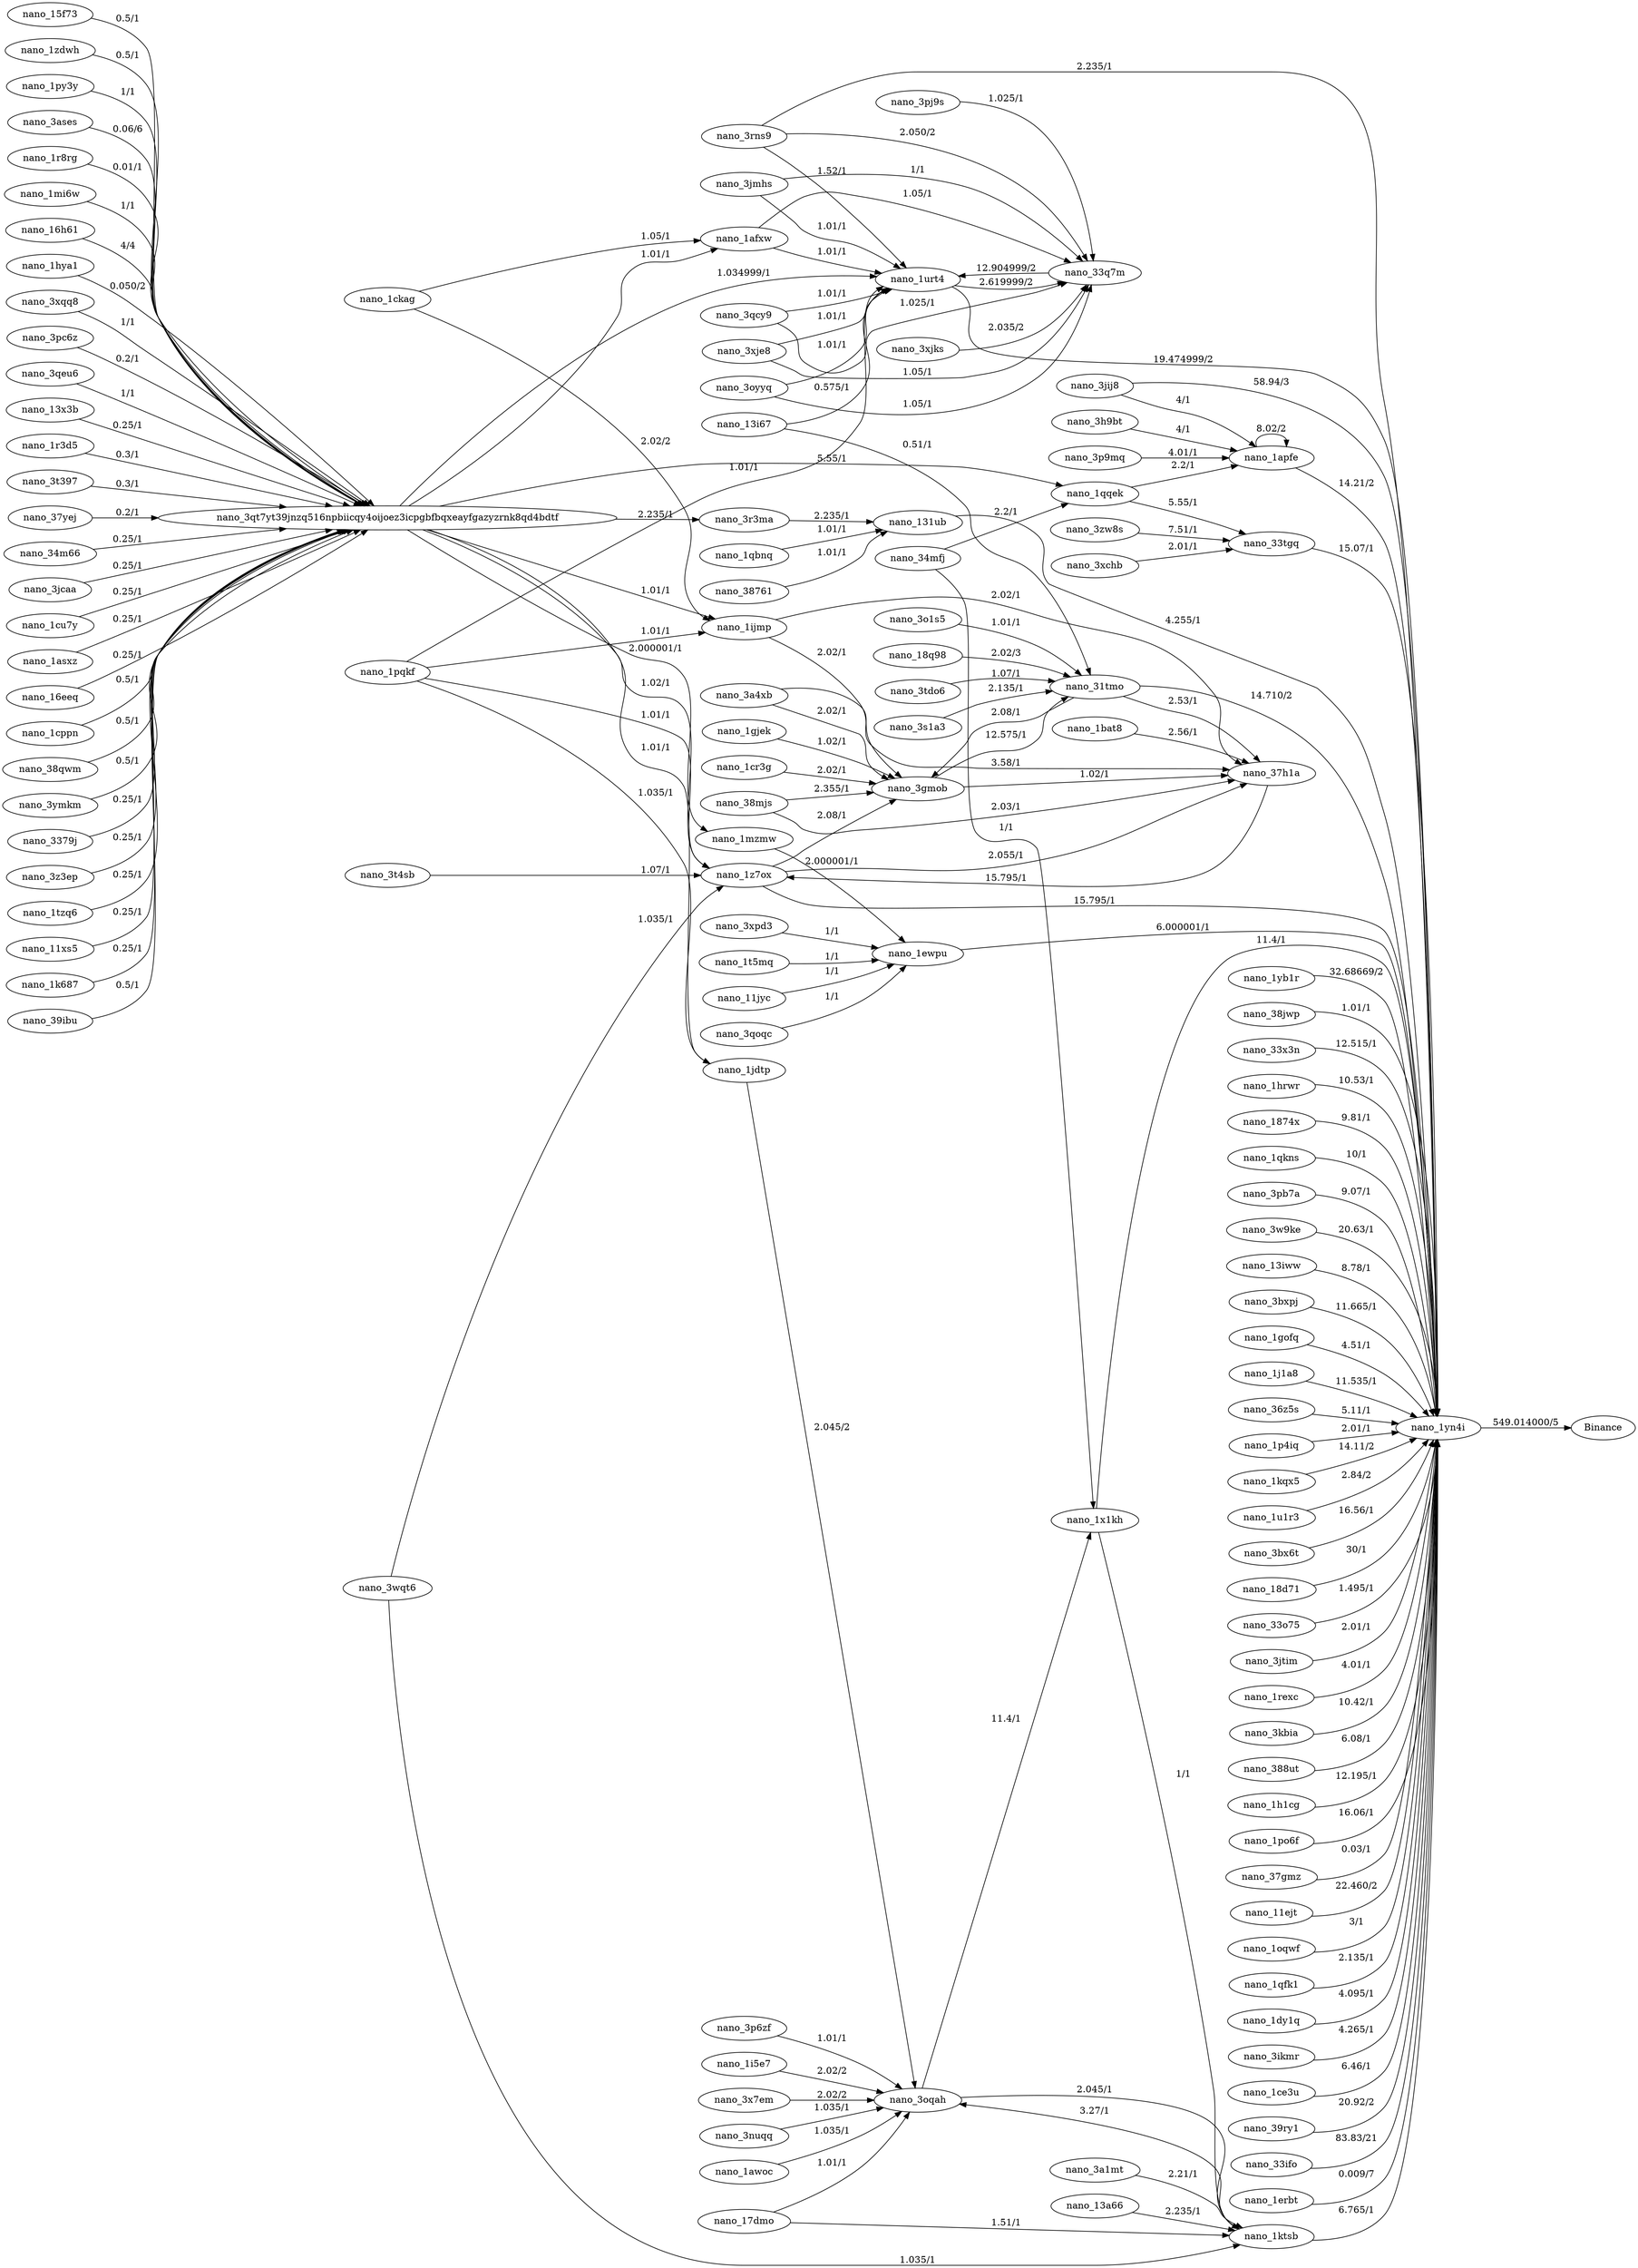 digraph {
	graph [rankdir=LR]
	nano_3qt7yt39jnzq516npbiicqy4oijoez3icpgbfbqxeayfgazyzrnk8qd4bdtf [URL="https://nanocrawler.cc/explorer/account/nano_3qt7yt39jnzq516npbiicqy4oijoez3icpgbfbqxeayfgazyzrnk8qd4bdtf/history"]
	nano_1mzmwktsuayytipudnh6g53whsjzr8oiajbyom8krdrtm59dueixjepjf5fn [label=nano_1mzmw URL="https://nanocrawler.cc/explorer/account/nano_1mzmwktsuayytipudnh6g53whsjzr8oiajbyom8krdrtm59dueixjepjf5fn/history"]
	nano_3qt7yt39jnzq516npbiicqy4oijoez3icpgbfbqxeayfgazyzrnk8qd4bdtf -> nano_1mzmwktsuayytipudnh6g53whsjzr8oiajbyom8krdrtm59dueixjepjf5fn [label="2.000001/1"]
	nano_15f73zjiwcnewihizrjwno7y9sk69mszct53samx7kzc1dm7dq8h5k3f8mft [label=nano_15f73 URL="https://nanocrawler.cc/explorer/account/nano_15f73zjiwcnewihizrjwno7y9sk69mszct53samx7kzc1dm7dq8h5k3f8mft/history"]
	nano_15f73zjiwcnewihizrjwno7y9sk69mszct53samx7kzc1dm7dq8h5k3f8mft -> nano_3qt7yt39jnzq516npbiicqy4oijoez3icpgbfbqxeayfgazyzrnk8qd4bdtf [label="0.5/1"]
	nano_1zdwho13kyxscuq6orz6f1bmfjr3w8uscxcrardzhcoaudax6h8biogesixw [label=nano_1zdwh URL="https://nanocrawler.cc/explorer/account/nano_1zdwho13kyxscuq6orz6f1bmfjr3w8uscxcrardzhcoaudax6h8biogesixw/history"]
	nano_1zdwho13kyxscuq6orz6f1bmfjr3w8uscxcrardzhcoaudax6h8biogesixw -> nano_3qt7yt39jnzq516npbiicqy4oijoez3icpgbfbqxeayfgazyzrnk8qd4bdtf [label="0.5/1"]
	nano_1py3yi4k8xkx1pxyghm93aa4ihsux9nngjuhiorzy5yds5k1gznnoenbq344 [label=nano_1py3y URL="https://nanocrawler.cc/explorer/account/nano_1py3yi4k8xkx1pxyghm93aa4ihsux9nngjuhiorzy5yds5k1gznnoenbq344/history"]
	nano_1py3yi4k8xkx1pxyghm93aa4ihsux9nngjuhiorzy5yds5k1gznnoenbq344 -> nano_3qt7yt39jnzq516npbiicqy4oijoez3icpgbfbqxeayfgazyzrnk8qd4bdtf [label="1/1"]
	nano_1z7oxugm9ce8xpt1wh4i5zp47mpfjbneimewmpdo1w6mups88adkmggby1q9 [label=nano_1z7ox URL="https://nanocrawler.cc/explorer/account/nano_1z7oxugm9ce8xpt1wh4i5zp47mpfjbneimewmpdo1w6mups88adkmggby1q9/history"]
	nano_3qt7yt39jnzq516npbiicqy4oijoez3icpgbfbqxeayfgazyzrnk8qd4bdtf -> nano_1z7oxugm9ce8xpt1wh4i5zp47mpfjbneimewmpdo1w6mups88adkmggby1q9 [label="1.02/1"]
	nano_3ases8xsf1dcsqsafjjgsqutmcb76ooeq761wcxgkersehrm8t417fz7krxp [label=nano_3ases URL="https://nanocrawler.cc/explorer/account/nano_3ases8xsf1dcsqsafjjgsqutmcb76ooeq761wcxgkersehrm8t417fz7krxp/history"]
	nano_3ases8xsf1dcsqsafjjgsqutmcb76ooeq761wcxgkersehrm8t417fz7krxp -> nano_3qt7yt39jnzq516npbiicqy4oijoez3icpgbfbqxeayfgazyzrnk8qd4bdtf [label="0.06/6"]
	nano_1r8rguspg8aocqc4xu6hirw44o3sxwa9p3cgftiq11q3pepk9qa7ibnxzdce [label=nano_1r8rg URL="https://nanocrawler.cc/explorer/account/nano_1r8rguspg8aocqc4xu6hirw44o3sxwa9p3cgftiq11q3pepk9qa7ibnxzdce/history"]
	nano_1r8rguspg8aocqc4xu6hirw44o3sxwa9p3cgftiq11q3pepk9qa7ibnxzdce -> nano_3qt7yt39jnzq516npbiicqy4oijoez3icpgbfbqxeayfgazyzrnk8qd4bdtf [label="0.01/1"]
	nano_1mi6wiccnyqyc9soco1sisjxe8iidtu3hpkbguj8wf3rsh7ofrw63yb47nh9 [label=nano_1mi6w URL="https://nanocrawler.cc/explorer/account/nano_1mi6wiccnyqyc9soco1sisjxe8iidtu3hpkbguj8wf3rsh7ofrw63yb47nh9/history"]
	nano_1mi6wiccnyqyc9soco1sisjxe8iidtu3hpkbguj8wf3rsh7ofrw63yb47nh9 -> nano_3qt7yt39jnzq516npbiicqy4oijoez3icpgbfbqxeayfgazyzrnk8qd4bdtf [label="1/1"]
	nano_1ijmp98wncewk48ak87rhkwwej3fissfe4anjnnxk7ifernrnp3wxryqop81 [label=nano_1ijmp URL="https://nanocrawler.cc/explorer/account/nano_1ijmp98wncewk48ak87rhkwwej3fissfe4anjnnxk7ifernrnp3wxryqop81/history"]
	nano_3qt7yt39jnzq516npbiicqy4oijoez3icpgbfbqxeayfgazyzrnk8qd4bdtf -> nano_1ijmp98wncewk48ak87rhkwwej3fissfe4anjnnxk7ifernrnp3wxryqop81 [label="1.01/1"]
	nano_16h61buhzkq531nipp7t3zsfdaeah8urze7gkrf68tb6fp3xtngey8o79qhy [label=nano_16h61 URL="https://nanocrawler.cc/explorer/account/nano_16h61buhzkq531nipp7t3zsfdaeah8urze7gkrf68tb6fp3xtngey8o79qhy/history"]
	nano_16h61buhzkq531nipp7t3zsfdaeah8urze7gkrf68tb6fp3xtngey8o79qhy -> nano_3qt7yt39jnzq516npbiicqy4oijoez3icpgbfbqxeayfgazyzrnk8qd4bdtf [label="4/4"]
	nano_1afxwzsdmti5we4xkxkxikuodegahnyi3ijio64aafduecm5kq9axwbxtkxx [label=nano_1afxw URL="https://nanocrawler.cc/explorer/account/nano_1afxwzsdmti5we4xkxkxikuodegahnyi3ijio64aafduecm5kq9axwbxtkxx/history"]
	nano_3qt7yt39jnzq516npbiicqy4oijoez3icpgbfbqxeayfgazyzrnk8qd4bdtf -> nano_1afxwzsdmti5we4xkxkxikuodegahnyi3ijio64aafduecm5kq9axwbxtkxx [label="1.01/1"]
	nano_1urt4m979igp1bfrnrajswarfscj7aw5gdsy7jkzgbhmob5zcayjq5hqwe9e [label=nano_1urt4 URL="https://nanocrawler.cc/explorer/account/nano_1urt4m979igp1bfrnrajswarfscj7aw5gdsy7jkzgbhmob5zcayjq5hqwe9e/history"]
	nano_3qt7yt39jnzq516npbiicqy4oijoez3icpgbfbqxeayfgazyzrnk8qd4bdtf -> nano_1urt4m979igp1bfrnrajswarfscj7aw5gdsy7jkzgbhmob5zcayjq5hqwe9e [label="1.034999/1"]
	nano_1hya1cpmmop4g7bakz1rb6e1q7b8frcywukfq1ih7e1ix5cf1r15pdw5minq [label=nano_1hya1 URL="https://nanocrawler.cc/explorer/account/nano_1hya1cpmmop4g7bakz1rb6e1q7b8frcywukfq1ih7e1ix5cf1r15pdw5minq/history"]
	nano_1hya1cpmmop4g7bakz1rb6e1q7b8frcywukfq1ih7e1ix5cf1r15pdw5minq -> nano_3qt7yt39jnzq516npbiicqy4oijoez3icpgbfbqxeayfgazyzrnk8qd4bdtf [label="0.050/2"]
	nano_1jdtpk7p76exs17m5pkjub9zku4dmek6dzmoqtbiub5iahkggoj9uhna1xcb [label=nano_1jdtp URL="https://nanocrawler.cc/explorer/account/nano_1jdtpk7p76exs17m5pkjub9zku4dmek6dzmoqtbiub5iahkggoj9uhna1xcb/history"]
	nano_3qt7yt39jnzq516npbiicqy4oijoez3icpgbfbqxeayfgazyzrnk8qd4bdtf -> nano_1jdtpk7p76exs17m5pkjub9zku4dmek6dzmoqtbiub5iahkggoj9uhna1xcb [label="1.01/1"]
	nano_3r3maaoa4a15rxy587gg9minmayyfb3b5r6ynhywgtdey6pjkyn1tb3c7r4x [label=nano_3r3ma URL="https://nanocrawler.cc/explorer/account/nano_3r3maaoa4a15rxy587gg9minmayyfb3b5r6ynhywgtdey6pjkyn1tb3c7r4x/history"]
	nano_3qt7yt39jnzq516npbiicqy4oijoez3icpgbfbqxeayfgazyzrnk8qd4bdtf -> nano_3r3maaoa4a15rxy587gg9minmayyfb3b5r6ynhywgtdey6pjkyn1tb3c7r4x [label="2.235/1"]
	nano_3xqq83obuxsr8m7a87fk81xw7qbcn9dntjzwpeocp9dahxu97zstgm7u5z8a [label=nano_3xqq8 URL="https://nanocrawler.cc/explorer/account/nano_3xqq83obuxsr8m7a87fk81xw7qbcn9dntjzwpeocp9dahxu97zstgm7u5z8a/history"]
	nano_3xqq83obuxsr8m7a87fk81xw7qbcn9dntjzwpeocp9dahxu97zstgm7u5z8a -> nano_3qt7yt39jnzq516npbiicqy4oijoez3icpgbfbqxeayfgazyzrnk8qd4bdtf [label="1/1"]
	nano_3pc6zzdwnfkwzseqa57domtph4kzf9xgui17gpuaswdubjutfab7qmwgttdy [label=nano_3pc6z URL="https://nanocrawler.cc/explorer/account/nano_3pc6zzdwnfkwzseqa57domtph4kzf9xgui17gpuaswdubjutfab7qmwgttdy/history"]
	nano_3pc6zzdwnfkwzseqa57domtph4kzf9xgui17gpuaswdubjutfab7qmwgttdy -> nano_3qt7yt39jnzq516npbiicqy4oijoez3icpgbfbqxeayfgazyzrnk8qd4bdtf [label="0.2/1"]
	nano_3qeu6nk4zobjs7nuygg8iuikms8skhdpi7qs463xbwwjbrumpis9yk16k6ih [label=nano_3qeu6 URL="https://nanocrawler.cc/explorer/account/nano_3qeu6nk4zobjs7nuygg8iuikms8skhdpi7qs463xbwwjbrumpis9yk16k6ih/history"]
	nano_3qeu6nk4zobjs7nuygg8iuikms8skhdpi7qs463xbwwjbrumpis9yk16k6ih -> nano_3qt7yt39jnzq516npbiicqy4oijoez3icpgbfbqxeayfgazyzrnk8qd4bdtf [label="1/1"]
	nano_1qqekerd1dand9j78ec6rsrhrac6rptiuwei86eh3fkdmw9r5khtwdtgfd4w [label=nano_1qqek URL="https://nanocrawler.cc/explorer/account/nano_1qqekerd1dand9j78ec6rsrhrac6rptiuwei86eh3fkdmw9r5khtwdtgfd4w/history"]
	nano_3qt7yt39jnzq516npbiicqy4oijoez3icpgbfbqxeayfgazyzrnk8qd4bdtf -> nano_1qqekerd1dand9j78ec6rsrhrac6rptiuwei86eh3fkdmw9r5khtwdtgfd4w [label="5.55/1"]
	nano_13x3b7nwmk7bis3mgxwbnf5uqiohs1p1rdc931xby1qfk5i1xx45my8d7uig [label=nano_13x3b URL="https://nanocrawler.cc/explorer/account/nano_13x3b7nwmk7bis3mgxwbnf5uqiohs1p1rdc931xby1qfk5i1xx45my8d7uig/history"]
	nano_13x3b7nwmk7bis3mgxwbnf5uqiohs1p1rdc931xby1qfk5i1xx45my8d7uig -> nano_3qt7yt39jnzq516npbiicqy4oijoez3icpgbfbqxeayfgazyzrnk8qd4bdtf [label="0.25/1"]
	nano_1r3d57jjh14hzzc9om173on5o88dpghg6tryc85c7t91bbdtgee179gztrjy [label=nano_1r3d5 URL="https://nanocrawler.cc/explorer/account/nano_1r3d57jjh14hzzc9om173on5o88dpghg6tryc85c7t91bbdtgee179gztrjy/history"]
	nano_1r3d57jjh14hzzc9om173on5o88dpghg6tryc85c7t91bbdtgee179gztrjy -> nano_3qt7yt39jnzq516npbiicqy4oijoez3icpgbfbqxeayfgazyzrnk8qd4bdtf [label="0.3/1"]
	nano_3t397tg7u4kkrannxy3qf6my9zieh8xa5qixo7c5wtdykpme3qu89jy67jco [label=nano_3t397 URL="https://nanocrawler.cc/explorer/account/nano_3t397tg7u4kkrannxy3qf6my9zieh8xa5qixo7c5wtdykpme3qu89jy67jco/history"]
	nano_3t397tg7u4kkrannxy3qf6my9zieh8xa5qixo7c5wtdykpme3qu89jy67jco -> nano_3qt7yt39jnzq516npbiicqy4oijoez3icpgbfbqxeayfgazyzrnk8qd4bdtf [label="0.3/1"]
	nano_37yejhkk3qt7n4tqt8cd6tjgdhh8rrwux9yxudge5fhfxd4y1sggoai38s5n [label=nano_37yej URL="https://nanocrawler.cc/explorer/account/nano_37yejhkk3qt7n4tqt8cd6tjgdhh8rrwux9yxudge5fhfxd4y1sggoai38s5n/history"]
	nano_37yejhkk3qt7n4tqt8cd6tjgdhh8rrwux9yxudge5fhfxd4y1sggoai38s5n -> nano_3qt7yt39jnzq516npbiicqy4oijoez3icpgbfbqxeayfgazyzrnk8qd4bdtf [label="0.2/1"]
	nano_34m66q8qx5n7ac5dnd8uhcpgusokcy1cwzruez4p8nkgz9mshiyazn4a96kr [label=nano_34m66 URL="https://nanocrawler.cc/explorer/account/nano_34m66q8qx5n7ac5dnd8uhcpgusokcy1cwzruez4p8nkgz9mshiyazn4a96kr/history"]
	nano_34m66q8qx5n7ac5dnd8uhcpgusokcy1cwzruez4p8nkgz9mshiyazn4a96kr -> nano_3qt7yt39jnzq516npbiicqy4oijoez3icpgbfbqxeayfgazyzrnk8qd4bdtf [label="0.25/1"]
	nano_3jcaaujxwob9thf6xmtjizhtf8cxs74c9c99wtdjkreofb5fdhekbxbwzfa5 [label=nano_3jcaa URL="https://nanocrawler.cc/explorer/account/nano_3jcaaujxwob9thf6xmtjizhtf8cxs74c9c99wtdjkreofb5fdhekbxbwzfa5/history"]
	nano_3jcaaujxwob9thf6xmtjizhtf8cxs74c9c99wtdjkreofb5fdhekbxbwzfa5 -> nano_3qt7yt39jnzq516npbiicqy4oijoez3icpgbfbqxeayfgazyzrnk8qd4bdtf [label="0.25/1"]
	nano_1cu7yfgou4xyrmhm3m8jni1ogom9ou7t194wqx3zpwjwpmwhzai7y1yh8ezx [label=nano_1cu7y URL="https://nanocrawler.cc/explorer/account/nano_1cu7yfgou4xyrmhm3m8jni1ogom9ou7t194wqx3zpwjwpmwhzai7y1yh8ezx/history"]
	nano_1cu7yfgou4xyrmhm3m8jni1ogom9ou7t194wqx3zpwjwpmwhzai7y1yh8ezx -> nano_3qt7yt39jnzq516npbiicqy4oijoez3icpgbfbqxeayfgazyzrnk8qd4bdtf [label="0.25/1"]
	nano_1asxzmtkqzzw41ct3g4q715ddfywt7h4oc3goow5sd7oyjh1eaogiurhdrxi [label=nano_1asxz URL="https://nanocrawler.cc/explorer/account/nano_1asxzmtkqzzw41ct3g4q715ddfywt7h4oc3goow5sd7oyjh1eaogiurhdrxi/history"]
	nano_1asxzmtkqzzw41ct3g4q715ddfywt7h4oc3goow5sd7oyjh1eaogiurhdrxi -> nano_3qt7yt39jnzq516npbiicqy4oijoez3icpgbfbqxeayfgazyzrnk8qd4bdtf [label="0.25/1"]
	nano_16eeqftqkxfnxqf8t36t1gdjk7tn7biebk49rugkrrcm8stq3eocywu9ynuq [label=nano_16eeq URL="https://nanocrawler.cc/explorer/account/nano_16eeqftqkxfnxqf8t36t1gdjk7tn7biebk49rugkrrcm8stq3eocywu9ynuq/history"]
	nano_16eeqftqkxfnxqf8t36t1gdjk7tn7biebk49rugkrrcm8stq3eocywu9ynuq -> nano_3qt7yt39jnzq516npbiicqy4oijoez3icpgbfbqxeayfgazyzrnk8qd4bdtf [label="0.25/1"]
	nano_1cppnar9oetesipt4rqb1h1ozaxymau5e7erng4fj6au1tqmm4aaqjtzibmj [label=nano_1cppn URL="https://nanocrawler.cc/explorer/account/nano_1cppnar9oetesipt4rqb1h1ozaxymau5e7erng4fj6au1tqmm4aaqjtzibmj/history"]
	nano_1cppnar9oetesipt4rqb1h1ozaxymau5e7erng4fj6au1tqmm4aaqjtzibmj -> nano_3qt7yt39jnzq516npbiicqy4oijoez3icpgbfbqxeayfgazyzrnk8qd4bdtf [label="0.5/1"]
	nano_38qwmfe6wbrqsmx3nrgr5hsa64wq3gp7yfcfxb8miqnk8ezzuhw6acdc7sna [label=nano_38qwm URL="https://nanocrawler.cc/explorer/account/nano_38qwmfe6wbrqsmx3nrgr5hsa64wq3gp7yfcfxb8miqnk8ezzuhw6acdc7sna/history"]
	nano_38qwmfe6wbrqsmx3nrgr5hsa64wq3gp7yfcfxb8miqnk8ezzuhw6acdc7sna -> nano_3qt7yt39jnzq516npbiicqy4oijoez3icpgbfbqxeayfgazyzrnk8qd4bdtf [label="0.5/1"]
	nano_3ymkmqwf61dm51iaijiu8y99jwqa7fkpo83grtjemxi6kixaqdawaygwaywb [label=nano_3ymkm URL="https://nanocrawler.cc/explorer/account/nano_3ymkmqwf61dm51iaijiu8y99jwqa7fkpo83grtjemxi6kixaqdawaygwaywb/history"]
	nano_3ymkmqwf61dm51iaijiu8y99jwqa7fkpo83grtjemxi6kixaqdawaygwaywb -> nano_3qt7yt39jnzq516npbiicqy4oijoez3icpgbfbqxeayfgazyzrnk8qd4bdtf [label="0.5/1"]
	nano_3379jnrdde6obk1rfgjkb1kebtjeux13cm8kpetb17zas4a43wuoxdkt5d3a [label=nano_3379j URL="https://nanocrawler.cc/explorer/account/nano_3379jnrdde6obk1rfgjkb1kebtjeux13cm8kpetb17zas4a43wuoxdkt5d3a/history"]
	nano_3379jnrdde6obk1rfgjkb1kebtjeux13cm8kpetb17zas4a43wuoxdkt5d3a -> nano_3qt7yt39jnzq516npbiicqy4oijoez3icpgbfbqxeayfgazyzrnk8qd4bdtf [label="0.25/1"]
	nano_3z3epywmcpbdioeobpy3b7acgtak1map5zysfg64tjkk8qrkauwpqtpa4nfb [label=nano_3z3ep URL="https://nanocrawler.cc/explorer/account/nano_3z3epywmcpbdioeobpy3b7acgtak1map5zysfg64tjkk8qrkauwpqtpa4nfb/history"]
	nano_3z3epywmcpbdioeobpy3b7acgtak1map5zysfg64tjkk8qrkauwpqtpa4nfb -> nano_3qt7yt39jnzq516npbiicqy4oijoez3icpgbfbqxeayfgazyzrnk8qd4bdtf [label="0.25/1"]
	nano_1tzq6sijb88mm49hedrprri1ff3zy1o9ob5jdrw9my6at9yjcgoizhnya5q5 [label=nano_1tzq6 URL="https://nanocrawler.cc/explorer/account/nano_1tzq6sijb88mm49hedrprri1ff3zy1o9ob5jdrw9my6at9yjcgoizhnya5q5/history"]
	nano_1tzq6sijb88mm49hedrprri1ff3zy1o9ob5jdrw9my6at9yjcgoizhnya5q5 -> nano_3qt7yt39jnzq516npbiicqy4oijoez3icpgbfbqxeayfgazyzrnk8qd4bdtf [label="0.25/1"]
	nano_11xs5azqf7yit787yxzfur7nbjn5gz48a4ztwrs5esi86zcuafuzukz7wxyt [label=nano_11xs5 URL="https://nanocrawler.cc/explorer/account/nano_11xs5azqf7yit787yxzfur7nbjn5gz48a4ztwrs5esi86zcuafuzukz7wxyt/history"]
	nano_11xs5azqf7yit787yxzfur7nbjn5gz48a4ztwrs5esi86zcuafuzukz7wxyt -> nano_3qt7yt39jnzq516npbiicqy4oijoez3icpgbfbqxeayfgazyzrnk8qd4bdtf [label="0.25/1"]
	nano_1k687w5kxdui54stjkw4q34uhmqs3ui15u5tf3g9h4ae9gp4eejzcpd3y9rf [label=nano_1k687 URL="https://nanocrawler.cc/explorer/account/nano_1k687w5kxdui54stjkw4q34uhmqs3ui15u5tf3g9h4ae9gp4eejzcpd3y9rf/history"]
	nano_1k687w5kxdui54stjkw4q34uhmqs3ui15u5tf3g9h4ae9gp4eejzcpd3y9rf -> nano_3qt7yt39jnzq516npbiicqy4oijoez3icpgbfbqxeayfgazyzrnk8qd4bdtf [label="0.25/1"]
	nano_39ibukm8xr7zwahfgn6rsbfwungc9cx3pyi45ypr6n7gax8qhh46g6ncddf3 [label=nano_39ibu URL="https://nanocrawler.cc/explorer/account/nano_39ibukm8xr7zwahfgn6rsbfwungc9cx3pyi45ypr6n7gax8qhh46g6ncddf3/history"]
	nano_39ibukm8xr7zwahfgn6rsbfwungc9cx3pyi45ypr6n7gax8qhh46g6ncddf3 -> nano_3qt7yt39jnzq516npbiicqy4oijoez3icpgbfbqxeayfgazyzrnk8qd4bdtf [label="0.5/1"]
	nano_3r3maaoa4a15rxy587gg9minmayyfb3b5r6ynhywgtdey6pjkyn1tb3c7r4x [label=nano_3r3ma URL="https://nanocrawler.cc/explorer/account/nano_3r3maaoa4a15rxy587gg9minmayyfb3b5r6ynhywgtdey6pjkyn1tb3c7r4x/history"]
	nano_131ubrcdie57twu41y4nh8sa4t1gqhjcedkcaaks4q4aut85nwn65wj6qifo [label=nano_131ub URL="https://nanocrawler.cc/explorer/account/nano_131ubrcdie57twu41y4nh8sa4t1gqhjcedkcaaks4q4aut85nwn65wj6qifo/history"]
	nano_3r3maaoa4a15rxy587gg9minmayyfb3b5r6ynhywgtdey6pjkyn1tb3c7r4x -> nano_131ubrcdie57twu41y4nh8sa4t1gqhjcedkcaaks4q4aut85nwn65wj6qifo [label="2.235/1"]
	nano_1jdtpk7p76exs17m5pkjub9zku4dmek6dzmoqtbiub5iahkggoj9uhna1xcb [label=nano_1jdtp URL="https://nanocrawler.cc/explorer/account/nano_1jdtpk7p76exs17m5pkjub9zku4dmek6dzmoqtbiub5iahkggoj9uhna1xcb/history"]
	nano_3oqahrgqmb51j6tap96x3yhphrguy8a597ugm5t91g73tgnkfmdh6dbuyx5d [label=nano_3oqah URL="https://nanocrawler.cc/explorer/account/nano_3oqahrgqmb51j6tap96x3yhphrguy8a597ugm5t91g73tgnkfmdh6dbuyx5d/history"]
	nano_1jdtpk7p76exs17m5pkjub9zku4dmek6dzmoqtbiub5iahkggoj9uhna1xcb -> nano_3oqahrgqmb51j6tap96x3yhphrguy8a597ugm5t91g73tgnkfmdh6dbuyx5d [label="2.045/2"]
	nano_1pqkfc7oaik4afipcb4wn3g4c3h7r83fp17pfhefppdc3x77hu5yqykwebzd [label=nano_1pqkf URL="https://nanocrawler.cc/explorer/account/nano_1pqkfc7oaik4afipcb4wn3g4c3h7r83fp17pfhefppdc3x77hu5yqykwebzd/history"]
	nano_1jdtpk7p76exs17m5pkjub9zku4dmek6dzmoqtbiub5iahkggoj9uhna1xcb [label=nano_1jdtp URL="https://nanocrawler.cc/explorer/account/nano_1jdtpk7p76exs17m5pkjub9zku4dmek6dzmoqtbiub5iahkggoj9uhna1xcb/history"]
	nano_1pqkfc7oaik4afipcb4wn3g4c3h7r83fp17pfhefppdc3x77hu5yqykwebzd -> nano_1jdtpk7p76exs17m5pkjub9zku4dmek6dzmoqtbiub5iahkggoj9uhna1xcb [label="1.035/1"]
	nano_1afxwzsdmti5we4xkxkxikuodegahnyi3ijio64aafduecm5kq9axwbxtkxx [label=nano_1afxw URL="https://nanocrawler.cc/explorer/account/nano_1afxwzsdmti5we4xkxkxikuodegahnyi3ijio64aafduecm5kq9axwbxtkxx/history"]
	nano_1urt4m979igp1bfrnrajswarfscj7aw5gdsy7jkzgbhmob5zcayjq5hqwe9e [label=nano_1urt4 URL="https://nanocrawler.cc/explorer/account/nano_1urt4m979igp1bfrnrajswarfscj7aw5gdsy7jkzgbhmob5zcayjq5hqwe9e/history"]
	nano_1afxwzsdmti5we4xkxkxikuodegahnyi3ijio64aafduecm5kq9axwbxtkxx -> nano_1urt4m979igp1bfrnrajswarfscj7aw5gdsy7jkzgbhmob5zcayjq5hqwe9e [label="1.01/1"]
	nano_1afxwzsdmti5we4xkxkxikuodegahnyi3ijio64aafduecm5kq9axwbxtkxx [label=nano_1afxw URL="https://nanocrawler.cc/explorer/account/nano_1afxwzsdmti5we4xkxkxikuodegahnyi3ijio64aafduecm5kq9axwbxtkxx/history"]
	nano_33q7mbzzx4urqwjz59pyweiba1scjp7aiemk3wctfwund7mpr4autyed4hy3 [label=nano_33q7m URL="https://nanocrawler.cc/explorer/account/nano_33q7mbzzx4urqwjz59pyweiba1scjp7aiemk3wctfwund7mpr4autyed4hy3/history"]
	nano_1afxwzsdmti5we4xkxkxikuodegahnyi3ijio64aafduecm5kq9axwbxtkxx -> nano_33q7mbzzx4urqwjz59pyweiba1scjp7aiemk3wctfwund7mpr4autyed4hy3 [label="1.05/1"]
	nano_1ckaggytq5c5xouinuw6mwpo88m9bqjyskksr8othydeaueasbyc8mcryqun [label=nano_1ckag URL="https://nanocrawler.cc/explorer/account/nano_1ckaggytq5c5xouinuw6mwpo88m9bqjyskksr8othydeaueasbyc8mcryqun/history"]
	nano_1afxwzsdmti5we4xkxkxikuodegahnyi3ijio64aafduecm5kq9axwbxtkxx [label=nano_1afxw URL="https://nanocrawler.cc/explorer/account/nano_1afxwzsdmti5we4xkxkxikuodegahnyi3ijio64aafduecm5kq9axwbxtkxx/history"]
	nano_1ckaggytq5c5xouinuw6mwpo88m9bqjyskksr8othydeaueasbyc8mcryqun -> nano_1afxwzsdmti5we4xkxkxikuodegahnyi3ijio64aafduecm5kq9axwbxtkxx [label="1.05/1"]
	nano_1z7oxugm9ce8xpt1wh4i5zp47mpfjbneimewmpdo1w6mups88adkmggby1q9 [label=nano_1z7ox URL="https://nanocrawler.cc/explorer/account/nano_1z7oxugm9ce8xpt1wh4i5zp47mpfjbneimewmpdo1w6mups88adkmggby1q9/history"]
	nano_1yn4ips8wry57sfj4hnkgodyrpu67bgpeassmrne46sg9uhr6obnmkgxyr9q [label=nano_1yn4i URL="https://nanocrawler.cc/explorer/account/nano_1yn4ips8wry57sfj4hnkgodyrpu67bgpeassmrne46sg9uhr6obnmkgxyr9q/history"]
	nano_1z7oxugm9ce8xpt1wh4i5zp47mpfjbneimewmpdo1w6mups88adkmggby1q9 -> nano_1yn4ips8wry57sfj4hnkgodyrpu67bgpeassmrne46sg9uhr6obnmkgxyr9q [label="15.795/1"]
	nano_37h1aqpeesn5xap4mjjjj9gnmdkyptn8mmmb1xhx8m6176h8emaeps5wq67q [label=nano_37h1a URL="https://nanocrawler.cc/explorer/account/nano_37h1aqpeesn5xap4mjjjj9gnmdkyptn8mmmb1xhx8m6176h8emaeps5wq67q/history"]
	nano_1z7oxugm9ce8xpt1wh4i5zp47mpfjbneimewmpdo1w6mups88adkmggby1q9 [label=nano_1z7ox URL="https://nanocrawler.cc/explorer/account/nano_1z7oxugm9ce8xpt1wh4i5zp47mpfjbneimewmpdo1w6mups88adkmggby1q9/history"]
	nano_37h1aqpeesn5xap4mjjjj9gnmdkyptn8mmmb1xhx8m6176h8emaeps5wq67q -> nano_1z7oxugm9ce8xpt1wh4i5zp47mpfjbneimewmpdo1w6mups88adkmggby1q9 [label="15.795/1"]
	nano_1z7oxugm9ce8xpt1wh4i5zp47mpfjbneimewmpdo1w6mups88adkmggby1q9 [label=nano_1z7ox URL="https://nanocrawler.cc/explorer/account/nano_1z7oxugm9ce8xpt1wh4i5zp47mpfjbneimewmpdo1w6mups88adkmggby1q9/history"]
	nano_37h1aqpeesn5xap4mjjjj9gnmdkyptn8mmmb1xhx8m6176h8emaeps5wq67q [label=nano_37h1a URL="https://nanocrawler.cc/explorer/account/nano_37h1aqpeesn5xap4mjjjj9gnmdkyptn8mmmb1xhx8m6176h8emaeps5wq67q/history"]
	nano_1z7oxugm9ce8xpt1wh4i5zp47mpfjbneimewmpdo1w6mups88adkmggby1q9 -> nano_37h1aqpeesn5xap4mjjjj9gnmdkyptn8mmmb1xhx8m6176h8emaeps5wq67q [label="2.055/1"]
	nano_3wqt6umf4fsbcq7h9pwczinbtawk3i8qyzed9g8tf7dcx9s59jkyhmxtehks [label=nano_3wqt6 URL="https://nanocrawler.cc/explorer/account/nano_3wqt6umf4fsbcq7h9pwczinbtawk3i8qyzed9g8tf7dcx9s59jkyhmxtehks/history"]
	nano_1z7oxugm9ce8xpt1wh4i5zp47mpfjbneimewmpdo1w6mups88adkmggby1q9 [label=nano_1z7ox URL="https://nanocrawler.cc/explorer/account/nano_1z7oxugm9ce8xpt1wh4i5zp47mpfjbneimewmpdo1w6mups88adkmggby1q9/history"]
	nano_3wqt6umf4fsbcq7h9pwczinbtawk3i8qyzed9g8tf7dcx9s59jkyhmxtehks -> nano_1z7oxugm9ce8xpt1wh4i5zp47mpfjbneimewmpdo1w6mups88adkmggby1q9 [label="1.035/1"]
	nano_1z7oxugm9ce8xpt1wh4i5zp47mpfjbneimewmpdo1w6mups88adkmggby1q9 [label=nano_1z7ox URL="https://nanocrawler.cc/explorer/account/nano_1z7oxugm9ce8xpt1wh4i5zp47mpfjbneimewmpdo1w6mups88adkmggby1q9/history"]
	nano_3gmobrncois7fe1pn9ue5niqtbsw6jp68oscfxuqptymjs7ebi6fz8sjq1ou [label=nano_3gmob URL="https://nanocrawler.cc/explorer/account/nano_3gmobrncois7fe1pn9ue5niqtbsw6jp68oscfxuqptymjs7ebi6fz8sjq1ou/history"]
	nano_1z7oxugm9ce8xpt1wh4i5zp47mpfjbneimewmpdo1w6mups88adkmggby1q9 -> nano_3gmobrncois7fe1pn9ue5niqtbsw6jp68oscfxuqptymjs7ebi6fz8sjq1ou [label="2.08/1"]
	nano_1pqkfc7oaik4afipcb4wn3g4c3h7r83fp17pfhefppdc3x77hu5yqykwebzd [label=nano_1pqkf URL="https://nanocrawler.cc/explorer/account/nano_1pqkfc7oaik4afipcb4wn3g4c3h7r83fp17pfhefppdc3x77hu5yqykwebzd/history"]
	nano_1z7oxugm9ce8xpt1wh4i5zp47mpfjbneimewmpdo1w6mups88adkmggby1q9 [label=nano_1z7ox URL="https://nanocrawler.cc/explorer/account/nano_1z7oxugm9ce8xpt1wh4i5zp47mpfjbneimewmpdo1w6mups88adkmggby1q9/history"]
	nano_1pqkfc7oaik4afipcb4wn3g4c3h7r83fp17pfhefppdc3x77hu5yqykwebzd -> nano_1z7oxugm9ce8xpt1wh4i5zp47mpfjbneimewmpdo1w6mups88adkmggby1q9 [label="1.01/1"]
	nano_3t4sbkqtijgd9fk4xg9widt3nmhr4e53iajqkfrp84jjaagp11arnf9onqqj [label=nano_3t4sb URL="https://nanocrawler.cc/explorer/account/nano_3t4sbkqtijgd9fk4xg9widt3nmhr4e53iajqkfrp84jjaagp11arnf9onqqj/history"]
	nano_1z7oxugm9ce8xpt1wh4i5zp47mpfjbneimewmpdo1w6mups88adkmggby1q9 [label=nano_1z7ox URL="https://nanocrawler.cc/explorer/account/nano_1z7oxugm9ce8xpt1wh4i5zp47mpfjbneimewmpdo1w6mups88adkmggby1q9/history"]
	nano_3t4sbkqtijgd9fk4xg9widt3nmhr4e53iajqkfrp84jjaagp11arnf9onqqj -> nano_1z7oxugm9ce8xpt1wh4i5zp47mpfjbneimewmpdo1w6mups88adkmggby1q9 [label="1.07/1"]
	nano_1mzmwktsuayytipudnh6g53whsjzr8oiajbyom8krdrtm59dueixjepjf5fn [label=nano_1mzmw URL="https://nanocrawler.cc/explorer/account/nano_1mzmwktsuayytipudnh6g53whsjzr8oiajbyom8krdrtm59dueixjepjf5fn/history"]
	nano_1ewpuigknz9k9xug77xw8d8w1auyuas35k3y1oxbcap64rx3pdi8wzbo5o5w [label=nano_1ewpu URL="https://nanocrawler.cc/explorer/account/nano_1ewpuigknz9k9xug77xw8d8w1auyuas35k3y1oxbcap64rx3pdi8wzbo5o5w/history"]
	nano_1mzmwktsuayytipudnh6g53whsjzr8oiajbyom8krdrtm59dueixjepjf5fn -> nano_1ewpuigknz9k9xug77xw8d8w1auyuas35k3y1oxbcap64rx3pdi8wzbo5o5w [label="2.000001/1"]
	nano_1ijmp98wncewk48ak87rhkwwej3fissfe4anjnnxk7ifernrnp3wxryqop81 [label=nano_1ijmp URL="https://nanocrawler.cc/explorer/account/nano_1ijmp98wncewk48ak87rhkwwej3fissfe4anjnnxk7ifernrnp3wxryqop81/history"]
	nano_37h1aqpeesn5xap4mjjjj9gnmdkyptn8mmmb1xhx8m6176h8emaeps5wq67q [label=nano_37h1a URL="https://nanocrawler.cc/explorer/account/nano_37h1aqpeesn5xap4mjjjj9gnmdkyptn8mmmb1xhx8m6176h8emaeps5wq67q/history"]
	nano_1ijmp98wncewk48ak87rhkwwej3fissfe4anjnnxk7ifernrnp3wxryqop81 -> nano_37h1aqpeesn5xap4mjjjj9gnmdkyptn8mmmb1xhx8m6176h8emaeps5wq67q [label="2.02/1"]
	nano_1pqkfc7oaik4afipcb4wn3g4c3h7r83fp17pfhefppdc3x77hu5yqykwebzd [label=nano_1pqkf URL="https://nanocrawler.cc/explorer/account/nano_1pqkfc7oaik4afipcb4wn3g4c3h7r83fp17pfhefppdc3x77hu5yqykwebzd/history"]
	nano_1ijmp98wncewk48ak87rhkwwej3fissfe4anjnnxk7ifernrnp3wxryqop81 [label=nano_1ijmp URL="https://nanocrawler.cc/explorer/account/nano_1ijmp98wncewk48ak87rhkwwej3fissfe4anjnnxk7ifernrnp3wxryqop81/history"]
	nano_1pqkfc7oaik4afipcb4wn3g4c3h7r83fp17pfhefppdc3x77hu5yqykwebzd -> nano_1ijmp98wncewk48ak87rhkwwej3fissfe4anjnnxk7ifernrnp3wxryqop81 [label="1.01/1"]
	nano_1ckaggytq5c5xouinuw6mwpo88m9bqjyskksr8othydeaueasbyc8mcryqun [label=nano_1ckag URL="https://nanocrawler.cc/explorer/account/nano_1ckaggytq5c5xouinuw6mwpo88m9bqjyskksr8othydeaueasbyc8mcryqun/history"]
	nano_1ijmp98wncewk48ak87rhkwwej3fissfe4anjnnxk7ifernrnp3wxryqop81 [label=nano_1ijmp URL="https://nanocrawler.cc/explorer/account/nano_1ijmp98wncewk48ak87rhkwwej3fissfe4anjnnxk7ifernrnp3wxryqop81/history"]
	nano_1ckaggytq5c5xouinuw6mwpo88m9bqjyskksr8othydeaueasbyc8mcryqun -> nano_1ijmp98wncewk48ak87rhkwwej3fissfe4anjnnxk7ifernrnp3wxryqop81 [label="2.02/2"]
	nano_1ijmp98wncewk48ak87rhkwwej3fissfe4anjnnxk7ifernrnp3wxryqop81 [label=nano_1ijmp URL="https://nanocrawler.cc/explorer/account/nano_1ijmp98wncewk48ak87rhkwwej3fissfe4anjnnxk7ifernrnp3wxryqop81/history"]
	nano_3gmobrncois7fe1pn9ue5niqtbsw6jp68oscfxuqptymjs7ebi6fz8sjq1ou [label=nano_3gmob URL="https://nanocrawler.cc/explorer/account/nano_3gmobrncois7fe1pn9ue5niqtbsw6jp68oscfxuqptymjs7ebi6fz8sjq1ou/history"]
	nano_1ijmp98wncewk48ak87rhkwwej3fissfe4anjnnxk7ifernrnp3wxryqop81 -> nano_3gmobrncois7fe1pn9ue5niqtbsw6jp68oscfxuqptymjs7ebi6fz8sjq1ou [label="2.02/1"]
	nano_1qqekerd1dand9j78ec6rsrhrac6rptiuwei86eh3fkdmw9r5khtwdtgfd4w [label=nano_1qqek URL="https://nanocrawler.cc/explorer/account/nano_1qqekerd1dand9j78ec6rsrhrac6rptiuwei86eh3fkdmw9r5khtwdtgfd4w/history"]
	nano_1apfegh11y4juznrgpbz6dqrw8bpheoiw336s1asf818m5joc7r69iuou7s6 [label=nano_1apfe URL="https://nanocrawler.cc/explorer/account/nano_1apfegh11y4juznrgpbz6dqrw8bpheoiw336s1asf818m5joc7r69iuou7s6/history"]
	nano_1qqekerd1dand9j78ec6rsrhrac6rptiuwei86eh3fkdmw9r5khtwdtgfd4w -> nano_1apfegh11y4juznrgpbz6dqrw8bpheoiw336s1asf818m5joc7r69iuou7s6 [label="2.2/1"]
	nano_34mfjqe7i1fyk7yds8zxxcsmswbtsb33sxnxuoeobe1feoqi1un3ky4ppnhx [label=nano_34mfj URL="https://nanocrawler.cc/explorer/account/nano_34mfjqe7i1fyk7yds8zxxcsmswbtsb33sxnxuoeobe1feoqi1un3ky4ppnhx/history"]
	nano_1qqekerd1dand9j78ec6rsrhrac6rptiuwei86eh3fkdmw9r5khtwdtgfd4w [label=nano_1qqek URL="https://nanocrawler.cc/explorer/account/nano_1qqekerd1dand9j78ec6rsrhrac6rptiuwei86eh3fkdmw9r5khtwdtgfd4w/history"]
	nano_34mfjqe7i1fyk7yds8zxxcsmswbtsb33sxnxuoeobe1feoqi1un3ky4ppnhx -> nano_1qqekerd1dand9j78ec6rsrhrac6rptiuwei86eh3fkdmw9r5khtwdtgfd4w [label="2.2/1"]
	nano_1qqekerd1dand9j78ec6rsrhrac6rptiuwei86eh3fkdmw9r5khtwdtgfd4w [label=nano_1qqek URL="https://nanocrawler.cc/explorer/account/nano_1qqekerd1dand9j78ec6rsrhrac6rptiuwei86eh3fkdmw9r5khtwdtgfd4w/history"]
	nano_33tgqesgpm819xhgynbnq7jzk95tkkfpqkt9m1meuzbaeejy8u98w33xpgdk [label=nano_33tgq URL="https://nanocrawler.cc/explorer/account/nano_33tgqesgpm819xhgynbnq7jzk95tkkfpqkt9m1meuzbaeejy8u98w33xpgdk/history"]
	nano_1qqekerd1dand9j78ec6rsrhrac6rptiuwei86eh3fkdmw9r5khtwdtgfd4w -> nano_33tgqesgpm819xhgynbnq7jzk95tkkfpqkt9m1meuzbaeejy8u98w33xpgdk [label="5.55/1"]
	nano_1urt4m979igp1bfrnrajswarfscj7aw5gdsy7jkzgbhmob5zcayjq5hqwe9e [label=nano_1urt4 URL="https://nanocrawler.cc/explorer/account/nano_1urt4m979igp1bfrnrajswarfscj7aw5gdsy7jkzgbhmob5zcayjq5hqwe9e/history"]
	nano_1yn4ips8wry57sfj4hnkgodyrpu67bgpeassmrne46sg9uhr6obnmkgxyr9q [label=nano_1yn4i URL="https://nanocrawler.cc/explorer/account/nano_1yn4ips8wry57sfj4hnkgodyrpu67bgpeassmrne46sg9uhr6obnmkgxyr9q/history"]
	nano_1urt4m979igp1bfrnrajswarfscj7aw5gdsy7jkzgbhmob5zcayjq5hqwe9e -> nano_1yn4ips8wry57sfj4hnkgodyrpu67bgpeassmrne46sg9uhr6obnmkgxyr9q [label="19.474999/2"]
	nano_3rns9i9ruwyjwpj4h1yszpuwu6159xhgwjw1rowmjq46akq9pqeyy14si1f5 [label=nano_3rns9 URL="https://nanocrawler.cc/explorer/account/nano_3rns9i9ruwyjwpj4h1yszpuwu6159xhgwjw1rowmjq46akq9pqeyy14si1f5/history"]
	nano_1urt4m979igp1bfrnrajswarfscj7aw5gdsy7jkzgbhmob5zcayjq5hqwe9e [label=nano_1urt4 URL="https://nanocrawler.cc/explorer/account/nano_1urt4m979igp1bfrnrajswarfscj7aw5gdsy7jkzgbhmob5zcayjq5hqwe9e/history"]
	nano_3rns9i9ruwyjwpj4h1yszpuwu6159xhgwjw1rowmjq46akq9pqeyy14si1f5 -> nano_1urt4m979igp1bfrnrajswarfscj7aw5gdsy7jkzgbhmob5zcayjq5hqwe9e [label="1.52/1"]
	nano_3oyyqmu3wouix8ftoy3nk57w1cusdatf3hut553q6oc8g1gwefq6fyafipre [label=nano_3oyyq URL="https://nanocrawler.cc/explorer/account/nano_3oyyqmu3wouix8ftoy3nk57w1cusdatf3hut553q6oc8g1gwefq6fyafipre/history"]
	nano_1urt4m979igp1bfrnrajswarfscj7aw5gdsy7jkzgbhmob5zcayjq5hqwe9e [label=nano_1urt4 URL="https://nanocrawler.cc/explorer/account/nano_1urt4m979igp1bfrnrajswarfscj7aw5gdsy7jkzgbhmob5zcayjq5hqwe9e/history"]
	nano_3oyyqmu3wouix8ftoy3nk57w1cusdatf3hut553q6oc8g1gwefq6fyafipre -> nano_1urt4m979igp1bfrnrajswarfscj7aw5gdsy7jkzgbhmob5zcayjq5hqwe9e [label="1.01/1"]
	nano_33q7mbzzx4urqwjz59pyweiba1scjp7aiemk3wctfwund7mpr4autyed4hy3 [label=nano_33q7m URL="https://nanocrawler.cc/explorer/account/nano_33q7mbzzx4urqwjz59pyweiba1scjp7aiemk3wctfwund7mpr4autyed4hy3/history"]
	nano_1urt4m979igp1bfrnrajswarfscj7aw5gdsy7jkzgbhmob5zcayjq5hqwe9e [label=nano_1urt4 URL="https://nanocrawler.cc/explorer/account/nano_1urt4m979igp1bfrnrajswarfscj7aw5gdsy7jkzgbhmob5zcayjq5hqwe9e/history"]
	nano_33q7mbzzx4urqwjz59pyweiba1scjp7aiemk3wctfwund7mpr4autyed4hy3 -> nano_1urt4m979igp1bfrnrajswarfscj7aw5gdsy7jkzgbhmob5zcayjq5hqwe9e [label="12.904999/2"]
	nano_3qcy9rjnt5eq554u8ga3dcxdqbp57cykgibzjuhpfw8rfuqb7t4rsbhu39z3 [label=nano_3qcy9 URL="https://nanocrawler.cc/explorer/account/nano_3qcy9rjnt5eq554u8ga3dcxdqbp57cykgibzjuhpfw8rfuqb7t4rsbhu39z3/history"]
	nano_1urt4m979igp1bfrnrajswarfscj7aw5gdsy7jkzgbhmob5zcayjq5hqwe9e [label=nano_1urt4 URL="https://nanocrawler.cc/explorer/account/nano_1urt4m979igp1bfrnrajswarfscj7aw5gdsy7jkzgbhmob5zcayjq5hqwe9e/history"]
	nano_3qcy9rjnt5eq554u8ga3dcxdqbp57cykgibzjuhpfw8rfuqb7t4rsbhu39z3 -> nano_1urt4m979igp1bfrnrajswarfscj7aw5gdsy7jkzgbhmob5zcayjq5hqwe9e [label="1.01/1"]
	nano_3jmhsh9pzibwpeqwx63py733bxx3p1uag4e35914x3fptr8g1jkpsx6myfr7 [label=nano_3jmhs URL="https://nanocrawler.cc/explorer/account/nano_3jmhsh9pzibwpeqwx63py733bxx3p1uag4e35914x3fptr8g1jkpsx6myfr7/history"]
	nano_1urt4m979igp1bfrnrajswarfscj7aw5gdsy7jkzgbhmob5zcayjq5hqwe9e [label=nano_1urt4 URL="https://nanocrawler.cc/explorer/account/nano_1urt4m979igp1bfrnrajswarfscj7aw5gdsy7jkzgbhmob5zcayjq5hqwe9e/history"]
	nano_3jmhsh9pzibwpeqwx63py733bxx3p1uag4e35914x3fptr8g1jkpsx6myfr7 -> nano_1urt4m979igp1bfrnrajswarfscj7aw5gdsy7jkzgbhmob5zcayjq5hqwe9e [label="1.01/1"]
	nano_3xje8u5isnp811b19u3tso8krx4dpp1378iwkf7detdsd47cbqnrexifwg11 [label=nano_3xje8 URL="https://nanocrawler.cc/explorer/account/nano_3xje8u5isnp811b19u3tso8krx4dpp1378iwkf7detdsd47cbqnrexifwg11/history"]
	nano_1urt4m979igp1bfrnrajswarfscj7aw5gdsy7jkzgbhmob5zcayjq5hqwe9e [label=nano_1urt4 URL="https://nanocrawler.cc/explorer/account/nano_1urt4m979igp1bfrnrajswarfscj7aw5gdsy7jkzgbhmob5zcayjq5hqwe9e/history"]
	nano_3xje8u5isnp811b19u3tso8krx4dpp1378iwkf7detdsd47cbqnrexifwg11 -> nano_1urt4m979igp1bfrnrajswarfscj7aw5gdsy7jkzgbhmob5zcayjq5hqwe9e [label="1.01/1"]
	nano_1urt4m979igp1bfrnrajswarfscj7aw5gdsy7jkzgbhmob5zcayjq5hqwe9e [label=nano_1urt4 URL="https://nanocrawler.cc/explorer/account/nano_1urt4m979igp1bfrnrajswarfscj7aw5gdsy7jkzgbhmob5zcayjq5hqwe9e/history"]
	nano_33q7mbzzx4urqwjz59pyweiba1scjp7aiemk3wctfwund7mpr4autyed4hy3 [label=nano_33q7m URL="https://nanocrawler.cc/explorer/account/nano_33q7mbzzx4urqwjz59pyweiba1scjp7aiemk3wctfwund7mpr4autyed4hy3/history"]
	nano_1urt4m979igp1bfrnrajswarfscj7aw5gdsy7jkzgbhmob5zcayjq5hqwe9e -> nano_33q7mbzzx4urqwjz59pyweiba1scjp7aiemk3wctfwund7mpr4autyed4hy3 [label="2.619999/2"]
	nano_1pqkfc7oaik4afipcb4wn3g4c3h7r83fp17pfhefppdc3x77hu5yqykwebzd [label=nano_1pqkf URL="https://nanocrawler.cc/explorer/account/nano_1pqkfc7oaik4afipcb4wn3g4c3h7r83fp17pfhefppdc3x77hu5yqykwebzd/history"]
	nano_1urt4m979igp1bfrnrajswarfscj7aw5gdsy7jkzgbhmob5zcayjq5hqwe9e [label=nano_1urt4 URL="https://nanocrawler.cc/explorer/account/nano_1urt4m979igp1bfrnrajswarfscj7aw5gdsy7jkzgbhmob5zcayjq5hqwe9e/history"]
	nano_1pqkfc7oaik4afipcb4wn3g4c3h7r83fp17pfhefppdc3x77hu5yqykwebzd -> nano_1urt4m979igp1bfrnrajswarfscj7aw5gdsy7jkzgbhmob5zcayjq5hqwe9e [label="1.01/1"]
	nano_13i67tyueorcnekwzougwjmxx6pswub6mnr3raomugcy718ifedtu9kxamfa [label=nano_13i67 URL="https://nanocrawler.cc/explorer/account/nano_13i67tyueorcnekwzougwjmxx6pswub6mnr3raomugcy718ifedtu9kxamfa/history"]
	nano_1urt4m979igp1bfrnrajswarfscj7aw5gdsy7jkzgbhmob5zcayjq5hqwe9e [label=nano_1urt4 URL="https://nanocrawler.cc/explorer/account/nano_1urt4m979igp1bfrnrajswarfscj7aw5gdsy7jkzgbhmob5zcayjq5hqwe9e/history"]
	nano_13i67tyueorcnekwzougwjmxx6pswub6mnr3raomugcy718ifedtu9kxamfa -> nano_1urt4m979igp1bfrnrajswarfscj7aw5gdsy7jkzgbhmob5zcayjq5hqwe9e [label="0.575/1"]
	nano_3gmobrncois7fe1pn9ue5niqtbsw6jp68oscfxuqptymjs7ebi6fz8sjq1ou [label=nano_3gmob URL="https://nanocrawler.cc/explorer/account/nano_3gmobrncois7fe1pn9ue5niqtbsw6jp68oscfxuqptymjs7ebi6fz8sjq1ou/history"]
	nano_37h1aqpeesn5xap4mjjjj9gnmdkyptn8mmmb1xhx8m6176h8emaeps5wq67q [label=nano_37h1a URL="https://nanocrawler.cc/explorer/account/nano_37h1aqpeesn5xap4mjjjj9gnmdkyptn8mmmb1xhx8m6176h8emaeps5wq67q/history"]
	nano_3gmobrncois7fe1pn9ue5niqtbsw6jp68oscfxuqptymjs7ebi6fz8sjq1ou -> nano_37h1aqpeesn5xap4mjjjj9gnmdkyptn8mmmb1xhx8m6176h8emaeps5wq67q [label="1.02/1"]
	nano_1bat876rfb18x6xojuqt9i8jn7zgyc7464szop5qss4w7m64mgja58mgwhx3 [label=nano_1bat8 URL="https://nanocrawler.cc/explorer/account/nano_1bat876rfb18x6xojuqt9i8jn7zgyc7464szop5qss4w7m64mgja58mgwhx3/history"]
	nano_37h1aqpeesn5xap4mjjjj9gnmdkyptn8mmmb1xhx8m6176h8emaeps5wq67q [label=nano_37h1a URL="https://nanocrawler.cc/explorer/account/nano_37h1aqpeesn5xap4mjjjj9gnmdkyptn8mmmb1xhx8m6176h8emaeps5wq67q/history"]
	nano_1bat876rfb18x6xojuqt9i8jn7zgyc7464szop5qss4w7m64mgja58mgwhx3 -> nano_37h1aqpeesn5xap4mjjjj9gnmdkyptn8mmmb1xhx8m6176h8emaeps5wq67q [label="2.56/1"]
	nano_3a4xbamhdfrcomsq9azce41ykt5j36rx5h45etw3rq97w1ni37dmttdzdezk [label=nano_3a4xb URL="https://nanocrawler.cc/explorer/account/nano_3a4xbamhdfrcomsq9azce41ykt5j36rx5h45etw3rq97w1ni37dmttdzdezk/history"]
	nano_37h1aqpeesn5xap4mjjjj9gnmdkyptn8mmmb1xhx8m6176h8emaeps5wq67q [label=nano_37h1a URL="https://nanocrawler.cc/explorer/account/nano_37h1aqpeesn5xap4mjjjj9gnmdkyptn8mmmb1xhx8m6176h8emaeps5wq67q/history"]
	nano_3a4xbamhdfrcomsq9azce41ykt5j36rx5h45etw3rq97w1ni37dmttdzdezk -> nano_37h1aqpeesn5xap4mjjjj9gnmdkyptn8mmmb1xhx8m6176h8emaeps5wq67q [label="3.58/1"]
	nano_31tmowcaa9r7wj91646tn89x3358g1sts4xpkbudwihzf6w6za1azu37mybe [label=nano_31tmo URL="https://nanocrawler.cc/explorer/account/nano_31tmowcaa9r7wj91646tn89x3358g1sts4xpkbudwihzf6w6za1azu37mybe/history"]
	nano_37h1aqpeesn5xap4mjjjj9gnmdkyptn8mmmb1xhx8m6176h8emaeps5wq67q [label=nano_37h1a URL="https://nanocrawler.cc/explorer/account/nano_37h1aqpeesn5xap4mjjjj9gnmdkyptn8mmmb1xhx8m6176h8emaeps5wq67q/history"]
	nano_31tmowcaa9r7wj91646tn89x3358g1sts4xpkbudwihzf6w6za1azu37mybe -> nano_37h1aqpeesn5xap4mjjjj9gnmdkyptn8mmmb1xhx8m6176h8emaeps5wq67q [label="2.53/1"]
	nano_38mjswstjghjmbczhhh9gxriik6556tocw1gyfptzfh49gjskgissg9fm3ef [label=nano_38mjs URL="https://nanocrawler.cc/explorer/account/nano_38mjswstjghjmbczhhh9gxriik6556tocw1gyfptzfh49gjskgissg9fm3ef/history"]
	nano_37h1aqpeesn5xap4mjjjj9gnmdkyptn8mmmb1xhx8m6176h8emaeps5wq67q [label=nano_37h1a URL="https://nanocrawler.cc/explorer/account/nano_37h1aqpeesn5xap4mjjjj9gnmdkyptn8mmmb1xhx8m6176h8emaeps5wq67q/history"]
	nano_38mjswstjghjmbczhhh9gxriik6556tocw1gyfptzfh49gjskgissg9fm3ef -> nano_37h1aqpeesn5xap4mjjjj9gnmdkyptn8mmmb1xhx8m6176h8emaeps5wq67q [label="2.03/1"]
	nano_3oqahrgqmb51j6tap96x3yhphrguy8a597ugm5t91g73tgnkfmdh6dbuyx5d [label=nano_3oqah URL="https://nanocrawler.cc/explorer/account/nano_3oqahrgqmb51j6tap96x3yhphrguy8a597ugm5t91g73tgnkfmdh6dbuyx5d/history"]
	nano_1ktsbgw1n67acgrqoido86yozomnogon1khaad3mhzuqetks13w3jqbbwph6 [label=nano_1ktsb URL="https://nanocrawler.cc/explorer/account/nano_1ktsbgw1n67acgrqoido86yozomnogon1khaad3mhzuqetks13w3jqbbwph6/history"]
	nano_3oqahrgqmb51j6tap96x3yhphrguy8a597ugm5t91g73tgnkfmdh6dbuyx5d -> nano_1ktsbgw1n67acgrqoido86yozomnogon1khaad3mhzuqetks13w3jqbbwph6 [label="2.045/1"]
	nano_1awocs39638ar1koe14hbk6bynu4r8jibzfym7t59ur1nxhku3jten3fpodf [label=nano_1awoc URL="https://nanocrawler.cc/explorer/account/nano_1awocs39638ar1koe14hbk6bynu4r8jibzfym7t59ur1nxhku3jten3fpodf/history"]
	nano_3oqahrgqmb51j6tap96x3yhphrguy8a597ugm5t91g73tgnkfmdh6dbuyx5d [label=nano_3oqah URL="https://nanocrawler.cc/explorer/account/nano_3oqahrgqmb51j6tap96x3yhphrguy8a597ugm5t91g73tgnkfmdh6dbuyx5d/history"]
	nano_1awocs39638ar1koe14hbk6bynu4r8jibzfym7t59ur1nxhku3jten3fpodf -> nano_3oqahrgqmb51j6tap96x3yhphrguy8a597ugm5t91g73tgnkfmdh6dbuyx5d [label="1.035/1"]
	nano_3p6zfptjgu4fazpdisch4fhireu8xdo6gbs51qs484c58pnstyt37rt879ey [label=nano_3p6zf URL="https://nanocrawler.cc/explorer/account/nano_3p6zfptjgu4fazpdisch4fhireu8xdo6gbs51qs484c58pnstyt37rt879ey/history"]
	nano_3oqahrgqmb51j6tap96x3yhphrguy8a597ugm5t91g73tgnkfmdh6dbuyx5d [label=nano_3oqah URL="https://nanocrawler.cc/explorer/account/nano_3oqahrgqmb51j6tap96x3yhphrguy8a597ugm5t91g73tgnkfmdh6dbuyx5d/history"]
	nano_3p6zfptjgu4fazpdisch4fhireu8xdo6gbs51qs484c58pnstyt37rt879ey -> nano_3oqahrgqmb51j6tap96x3yhphrguy8a597ugm5t91g73tgnkfmdh6dbuyx5d [label="1.01/1"]
	nano_3oqahrgqmb51j6tap96x3yhphrguy8a597ugm5t91g73tgnkfmdh6dbuyx5d [label=nano_3oqah URL="https://nanocrawler.cc/explorer/account/nano_3oqahrgqmb51j6tap96x3yhphrguy8a597ugm5t91g73tgnkfmdh6dbuyx5d/history"]
	nano_1x1khayww4yyb1h8git5qns53saraifyja6h78jfspix597gdgr7ntqwgsi8 [label=nano_1x1kh URL="https://nanocrawler.cc/explorer/account/nano_1x1khayww4yyb1h8git5qns53saraifyja6h78jfspix597gdgr7ntqwgsi8/history"]
	nano_3oqahrgqmb51j6tap96x3yhphrguy8a597ugm5t91g73tgnkfmdh6dbuyx5d -> nano_1x1khayww4yyb1h8git5qns53saraifyja6h78jfspix597gdgr7ntqwgsi8 [label="11.4/1"]
	nano_1i5e7bde4bow1oknio4sk931tjwexzjxa3mqz7siqmz5z4t6ihawmmux4dfi [label=nano_1i5e7 URL="https://nanocrawler.cc/explorer/account/nano_1i5e7bde4bow1oknio4sk931tjwexzjxa3mqz7siqmz5z4t6ihawmmux4dfi/history"]
	nano_3oqahrgqmb51j6tap96x3yhphrguy8a597ugm5t91g73tgnkfmdh6dbuyx5d [label=nano_3oqah URL="https://nanocrawler.cc/explorer/account/nano_3oqahrgqmb51j6tap96x3yhphrguy8a597ugm5t91g73tgnkfmdh6dbuyx5d/history"]
	nano_1i5e7bde4bow1oknio4sk931tjwexzjxa3mqz7siqmz5z4t6ihawmmux4dfi -> nano_3oqahrgqmb51j6tap96x3yhphrguy8a597ugm5t91g73tgnkfmdh6dbuyx5d [label="2.02/2"]
	nano_3x7em8zx8e8oakw19bxrxoa8sqa9b5s6pfb97qfwoigbb5twojczoahu36yq [label=nano_3x7em URL="https://nanocrawler.cc/explorer/account/nano_3x7em8zx8e8oakw19bxrxoa8sqa9b5s6pfb97qfwoigbb5twojczoahu36yq/history"]
	nano_3oqahrgqmb51j6tap96x3yhphrguy8a597ugm5t91g73tgnkfmdh6dbuyx5d [label=nano_3oqah URL="https://nanocrawler.cc/explorer/account/nano_3oqahrgqmb51j6tap96x3yhphrguy8a597ugm5t91g73tgnkfmdh6dbuyx5d/history"]
	nano_3x7em8zx8e8oakw19bxrxoa8sqa9b5s6pfb97qfwoigbb5twojczoahu36yq -> nano_3oqahrgqmb51j6tap96x3yhphrguy8a597ugm5t91g73tgnkfmdh6dbuyx5d [label="2.02/2"]
	nano_1ktsbgw1n67acgrqoido86yozomnogon1khaad3mhzuqetks13w3jqbbwph6 [label=nano_1ktsb URL="https://nanocrawler.cc/explorer/account/nano_1ktsbgw1n67acgrqoido86yozomnogon1khaad3mhzuqetks13w3jqbbwph6/history"]
	nano_3oqahrgqmb51j6tap96x3yhphrguy8a597ugm5t91g73tgnkfmdh6dbuyx5d [label=nano_3oqah URL="https://nanocrawler.cc/explorer/account/nano_3oqahrgqmb51j6tap96x3yhphrguy8a597ugm5t91g73tgnkfmdh6dbuyx5d/history"]
	nano_1ktsbgw1n67acgrqoido86yozomnogon1khaad3mhzuqetks13w3jqbbwph6 -> nano_3oqahrgqmb51j6tap96x3yhphrguy8a597ugm5t91g73tgnkfmdh6dbuyx5d [label="3.27/1"]
	nano_17dmo8k4a39aco37sr7wo73nenu95pxo5z1t481m19wkaabneyyeutpas9e1 [label=nano_17dmo URL="https://nanocrawler.cc/explorer/account/nano_17dmo8k4a39aco37sr7wo73nenu95pxo5z1t481m19wkaabneyyeutpas9e1/history"]
	nano_3oqahrgqmb51j6tap96x3yhphrguy8a597ugm5t91g73tgnkfmdh6dbuyx5d [label=nano_3oqah URL="https://nanocrawler.cc/explorer/account/nano_3oqahrgqmb51j6tap96x3yhphrguy8a597ugm5t91g73tgnkfmdh6dbuyx5d/history"]
	nano_17dmo8k4a39aco37sr7wo73nenu95pxo5z1t481m19wkaabneyyeutpas9e1 -> nano_3oqahrgqmb51j6tap96x3yhphrguy8a597ugm5t91g73tgnkfmdh6dbuyx5d [label="1.01/1"]
	nano_3nuqqnbjum7oxxkynx33imb7i5buaejjn8kiwn4hhz7jr5froput3pea4afp [label=nano_3nuqq URL="https://nanocrawler.cc/explorer/account/nano_3nuqqnbjum7oxxkynx33imb7i5buaejjn8kiwn4hhz7jr5froput3pea4afp/history"]
	nano_3oqahrgqmb51j6tap96x3yhphrguy8a597ugm5t91g73tgnkfmdh6dbuyx5d [label=nano_3oqah URL="https://nanocrawler.cc/explorer/account/nano_3oqahrgqmb51j6tap96x3yhphrguy8a597ugm5t91g73tgnkfmdh6dbuyx5d/history"]
	nano_3nuqqnbjum7oxxkynx33imb7i5buaejjn8kiwn4hhz7jr5froput3pea4afp -> nano_3oqahrgqmb51j6tap96x3yhphrguy8a597ugm5t91g73tgnkfmdh6dbuyx5d [label="1.035/1"]
	nano_1apfegh11y4juznrgpbz6dqrw8bpheoiw336s1asf818m5joc7r69iuou7s6 [label=nano_1apfe URL="https://nanocrawler.cc/explorer/account/nano_1apfegh11y4juznrgpbz6dqrw8bpheoiw336s1asf818m5joc7r69iuou7s6/history"]
	nano_1yn4ips8wry57sfj4hnkgodyrpu67bgpeassmrne46sg9uhr6obnmkgxyr9q [label=nano_1yn4i URL="https://nanocrawler.cc/explorer/account/nano_1yn4ips8wry57sfj4hnkgodyrpu67bgpeassmrne46sg9uhr6obnmkgxyr9q/history"]
	nano_1apfegh11y4juznrgpbz6dqrw8bpheoiw336s1asf818m5joc7r69iuou7s6 -> nano_1yn4ips8wry57sfj4hnkgodyrpu67bgpeassmrne46sg9uhr6obnmkgxyr9q [label="14.21/2"]
	nano_1apfegh11y4juznrgpbz6dqrw8bpheoiw336s1asf818m5joc7r69iuou7s6 [label=nano_1apfe URL="https://nanocrawler.cc/explorer/account/nano_1apfegh11y4juznrgpbz6dqrw8bpheoiw336s1asf818m5joc7r69iuou7s6/history"]
	nano_1apfegh11y4juznrgpbz6dqrw8bpheoiw336s1asf818m5joc7r69iuou7s6 [label=nano_1apfe URL="https://nanocrawler.cc/explorer/account/nano_1apfegh11y4juznrgpbz6dqrw8bpheoiw336s1asf818m5joc7r69iuou7s6/history"]
	nano_1apfegh11y4juznrgpbz6dqrw8bpheoiw336s1asf818m5joc7r69iuou7s6 -> nano_1apfegh11y4juznrgpbz6dqrw8bpheoiw336s1asf818m5joc7r69iuou7s6 [label="8.02/2"]
	nano_3p9mqfot9ewkxkh7pmmukpmbidk6uhs7am5s4rpnj9w6q6tc6a35agfi5xx9 [label=nano_3p9mq URL="https://nanocrawler.cc/explorer/account/nano_3p9mqfot9ewkxkh7pmmukpmbidk6uhs7am5s4rpnj9w6q6tc6a35agfi5xx9/history"]
	nano_1apfegh11y4juznrgpbz6dqrw8bpheoiw336s1asf818m5joc7r69iuou7s6 [label=nano_1apfe URL="https://nanocrawler.cc/explorer/account/nano_1apfegh11y4juznrgpbz6dqrw8bpheoiw336s1asf818m5joc7r69iuou7s6/history"]
	nano_3p9mqfot9ewkxkh7pmmukpmbidk6uhs7am5s4rpnj9w6q6tc6a35agfi5xx9 -> nano_1apfegh11y4juznrgpbz6dqrw8bpheoiw336s1asf818m5joc7r69iuou7s6 [label="4.01/1"]
	nano_3jij8zhzso96k8fydy6jqchkctykk6eftq4kxmrwu1yajwnnpi557mf4hict [label=nano_3jij8 URL="https://nanocrawler.cc/explorer/account/nano_3jij8zhzso96k8fydy6jqchkctykk6eftq4kxmrwu1yajwnnpi557mf4hict/history"]
	nano_1apfegh11y4juznrgpbz6dqrw8bpheoiw336s1asf818m5joc7r69iuou7s6 [label=nano_1apfe URL="https://nanocrawler.cc/explorer/account/nano_1apfegh11y4juznrgpbz6dqrw8bpheoiw336s1asf818m5joc7r69iuou7s6/history"]
	nano_3jij8zhzso96k8fydy6jqchkctykk6eftq4kxmrwu1yajwnnpi557mf4hict -> nano_1apfegh11y4juznrgpbz6dqrw8bpheoiw336s1asf818m5joc7r69iuou7s6 [label="4/1"]
	nano_3h9btk6q36wz1jj9ihfttyc8pn33fm3omddt76stoue7tjjnj76hs3sn943g [label=nano_3h9bt URL="https://nanocrawler.cc/explorer/account/nano_3h9btk6q36wz1jj9ihfttyc8pn33fm3omddt76stoue7tjjnj76hs3sn943g/history"]
	nano_1apfegh11y4juznrgpbz6dqrw8bpheoiw336s1asf818m5joc7r69iuou7s6 [label=nano_1apfe URL="https://nanocrawler.cc/explorer/account/nano_1apfegh11y4juznrgpbz6dqrw8bpheoiw336s1asf818m5joc7r69iuou7s6/history"]
	nano_3h9btk6q36wz1jj9ihfttyc8pn33fm3omddt76stoue7tjjnj76hs3sn943g -> nano_1apfegh11y4juznrgpbz6dqrw8bpheoiw336s1asf818m5joc7r69iuou7s6 [label="4/1"]
	nano_1yb1rmir7bnf5nezsurxu8jw34dyewgta9f99q8tamekkn4y6art1is4796m [label=nano_1yb1r URL="https://nanocrawler.cc/explorer/account/nano_1yb1rmir7bnf5nezsurxu8jw34dyewgta9f99q8tamekkn4y6art1is4796m/history"]
	nano_1yn4ips8wry57sfj4hnkgodyrpu67bgpeassmrne46sg9uhr6obnmkgxyr9q [label=nano_1yn4i URL="https://nanocrawler.cc/explorer/account/nano_1yn4ips8wry57sfj4hnkgodyrpu67bgpeassmrne46sg9uhr6obnmkgxyr9q/history"]
	nano_1yb1rmir7bnf5nezsurxu8jw34dyewgta9f99q8tamekkn4y6art1is4796m -> nano_1yn4ips8wry57sfj4hnkgodyrpu67bgpeassmrne46sg9uhr6obnmkgxyr9q [label="32.68669/2"]
	nano_1yn4ips8wry57sfj4hnkgodyrpu67bgpeassmrne46sg9uhr6obnmkgxyr9q [label=nano_1yn4i URL="https://nanocrawler.cc/explorer/account/nano_1yn4ips8wry57sfj4hnkgodyrpu67bgpeassmrne46sg9uhr6obnmkgxyr9q/history"]
	nano_3jwrszth46rk1mu7rmb4rhm54us8yg1gw3ipodftqtikf5yqdyr7471nsg1k [label=Binance URL="https://nanocrawler.cc/explorer/account/nano_3jwrszth46rk1mu7rmb4rhm54us8yg1gw3ipodftqtikf5yqdyr7471nsg1k/history"]
	nano_1yn4ips8wry57sfj4hnkgodyrpu67bgpeassmrne46sg9uhr6obnmkgxyr9q -> nano_3jwrszth46rk1mu7rmb4rhm54us8yg1gw3ipodftqtikf5yqdyr7471nsg1k [label="549.014000/5"]
	nano_38jwpj9cbd6um8gy9hghs64beomhwk79b7p9sqw9jfht3m7ugaf5tr3igyo7 [label=nano_38jwp URL="https://nanocrawler.cc/explorer/account/nano_38jwpj9cbd6um8gy9hghs64beomhwk79b7p9sqw9jfht3m7ugaf5tr3igyo7/history"]
	nano_1yn4ips8wry57sfj4hnkgodyrpu67bgpeassmrne46sg9uhr6obnmkgxyr9q [label=nano_1yn4i URL="https://nanocrawler.cc/explorer/account/nano_1yn4ips8wry57sfj4hnkgodyrpu67bgpeassmrne46sg9uhr6obnmkgxyr9q/history"]
	nano_38jwpj9cbd6um8gy9hghs64beomhwk79b7p9sqw9jfht3m7ugaf5tr3igyo7 -> nano_1yn4ips8wry57sfj4hnkgodyrpu67bgpeassmrne46sg9uhr6obnmkgxyr9q [label="1.01/1"]
	nano_33x3ngrsagqfsohzic11e1dyisxwmn8cjy6ahmougsef96dq4g4hkrrfafi9 [label=nano_33x3n URL="https://nanocrawler.cc/explorer/account/nano_33x3ngrsagqfsohzic11e1dyisxwmn8cjy6ahmougsef96dq4g4hkrrfafi9/history"]
	nano_1yn4ips8wry57sfj4hnkgodyrpu67bgpeassmrne46sg9uhr6obnmkgxyr9q [label=nano_1yn4i URL="https://nanocrawler.cc/explorer/account/nano_1yn4ips8wry57sfj4hnkgodyrpu67bgpeassmrne46sg9uhr6obnmkgxyr9q/history"]
	nano_33x3ngrsagqfsohzic11e1dyisxwmn8cjy6ahmougsef96dq4g4hkrrfafi9 -> nano_1yn4ips8wry57sfj4hnkgodyrpu67bgpeassmrne46sg9uhr6obnmkgxyr9q [label="12.515/1"]
	nano_1hrwr59nepi8pga1btcggxqwttkkx8mcush8zf4x9wqxkdb8wgzw7dyndjwf [label=nano_1hrwr URL="https://nanocrawler.cc/explorer/account/nano_1hrwr59nepi8pga1btcggxqwttkkx8mcush8zf4x9wqxkdb8wgzw7dyndjwf/history"]
	nano_1yn4ips8wry57sfj4hnkgodyrpu67bgpeassmrne46sg9uhr6obnmkgxyr9q [label=nano_1yn4i URL="https://nanocrawler.cc/explorer/account/nano_1yn4ips8wry57sfj4hnkgodyrpu67bgpeassmrne46sg9uhr6obnmkgxyr9q/history"]
	nano_1hrwr59nepi8pga1btcggxqwttkkx8mcush8zf4x9wqxkdb8wgzw7dyndjwf -> nano_1yn4ips8wry57sfj4hnkgodyrpu67bgpeassmrne46sg9uhr6obnmkgxyr9q [label="10.53/1"]
	nano_1874x497aqxofp1m1bh3twksanqhaqfwbncq5rwjywenf78kcoj8wqdh6kxy [label=nano_1874x URL="https://nanocrawler.cc/explorer/account/nano_1874x497aqxofp1m1bh3twksanqhaqfwbncq5rwjywenf78kcoj8wqdh6kxy/history"]
	nano_1yn4ips8wry57sfj4hnkgodyrpu67bgpeassmrne46sg9uhr6obnmkgxyr9q [label=nano_1yn4i URL="https://nanocrawler.cc/explorer/account/nano_1yn4ips8wry57sfj4hnkgodyrpu67bgpeassmrne46sg9uhr6obnmkgxyr9q/history"]
	nano_1874x497aqxofp1m1bh3twksanqhaqfwbncq5rwjywenf78kcoj8wqdh6kxy -> nano_1yn4ips8wry57sfj4hnkgodyrpu67bgpeassmrne46sg9uhr6obnmkgxyr9q [label="9.81/1"]
	nano_1qkns7aej3aauw4ag6wkqoeahfiy1q8o5tkqh3kw74fo31hztxkaqm9ycofn [label=nano_1qkns URL="https://nanocrawler.cc/explorer/account/nano_1qkns7aej3aauw4ag6wkqoeahfiy1q8o5tkqh3kw74fo31hztxkaqm9ycofn/history"]
	nano_1yn4ips8wry57sfj4hnkgodyrpu67bgpeassmrne46sg9uhr6obnmkgxyr9q [label=nano_1yn4i URL="https://nanocrawler.cc/explorer/account/nano_1yn4ips8wry57sfj4hnkgodyrpu67bgpeassmrne46sg9uhr6obnmkgxyr9q/history"]
	nano_1qkns7aej3aauw4ag6wkqoeahfiy1q8o5tkqh3kw74fo31hztxkaqm9ycofn -> nano_1yn4ips8wry57sfj4hnkgodyrpu67bgpeassmrne46sg9uhr6obnmkgxyr9q [label="10/1"]
	nano_3pb7adzb51xjfwtj1nzamuax1t7x1tmk94tq7xph8keyy4jpiapf7bgishqm [label=nano_3pb7a URL="https://nanocrawler.cc/explorer/account/nano_3pb7adzb51xjfwtj1nzamuax1t7x1tmk94tq7xph8keyy4jpiapf7bgishqm/history"]
	nano_1yn4ips8wry57sfj4hnkgodyrpu67bgpeassmrne46sg9uhr6obnmkgxyr9q [label=nano_1yn4i URL="https://nanocrawler.cc/explorer/account/nano_1yn4ips8wry57sfj4hnkgodyrpu67bgpeassmrne46sg9uhr6obnmkgxyr9q/history"]
	nano_3pb7adzb51xjfwtj1nzamuax1t7x1tmk94tq7xph8keyy4jpiapf7bgishqm -> nano_1yn4ips8wry57sfj4hnkgodyrpu67bgpeassmrne46sg9uhr6obnmkgxyr9q [label="9.07/1"]
	nano_3w9ke1yiao99h93691ya9kdtsnaachdtzikumkshz3izfe88dgdzcti9dfqn [label=nano_3w9ke URL="https://nanocrawler.cc/explorer/account/nano_3w9ke1yiao99h93691ya9kdtsnaachdtzikumkshz3izfe88dgdzcti9dfqn/history"]
	nano_1yn4ips8wry57sfj4hnkgodyrpu67bgpeassmrne46sg9uhr6obnmkgxyr9q [label=nano_1yn4i URL="https://nanocrawler.cc/explorer/account/nano_1yn4ips8wry57sfj4hnkgodyrpu67bgpeassmrne46sg9uhr6obnmkgxyr9q/history"]
	nano_3w9ke1yiao99h93691ya9kdtsnaachdtzikumkshz3izfe88dgdzcti9dfqn -> nano_1yn4ips8wry57sfj4hnkgodyrpu67bgpeassmrne46sg9uhr6obnmkgxyr9q [label="20.63/1"]
	nano_13iwwojk5tq9sgbwysz1ft1c6upkaar11pkohioixw3sbwwdaq63yms6cjzr [label=nano_13iww URL="https://nanocrawler.cc/explorer/account/nano_13iwwojk5tq9sgbwysz1ft1c6upkaar11pkohioixw3sbwwdaq63yms6cjzr/history"]
	nano_1yn4ips8wry57sfj4hnkgodyrpu67bgpeassmrne46sg9uhr6obnmkgxyr9q [label=nano_1yn4i URL="https://nanocrawler.cc/explorer/account/nano_1yn4ips8wry57sfj4hnkgodyrpu67bgpeassmrne46sg9uhr6obnmkgxyr9q/history"]
	nano_13iwwojk5tq9sgbwysz1ft1c6upkaar11pkohioixw3sbwwdaq63yms6cjzr -> nano_1yn4ips8wry57sfj4hnkgodyrpu67bgpeassmrne46sg9uhr6obnmkgxyr9q [label="8.78/1"]
	nano_1ewpuigknz9k9xug77xw8d8w1auyuas35k3y1oxbcap64rx3pdi8wzbo5o5w [label=nano_1ewpu URL="https://nanocrawler.cc/explorer/account/nano_1ewpuigknz9k9xug77xw8d8w1auyuas35k3y1oxbcap64rx3pdi8wzbo5o5w/history"]
	nano_1yn4ips8wry57sfj4hnkgodyrpu67bgpeassmrne46sg9uhr6obnmkgxyr9q [label=nano_1yn4i URL="https://nanocrawler.cc/explorer/account/nano_1yn4ips8wry57sfj4hnkgodyrpu67bgpeassmrne46sg9uhr6obnmkgxyr9q/history"]
	nano_1ewpuigknz9k9xug77xw8d8w1auyuas35k3y1oxbcap64rx3pdi8wzbo5o5w -> nano_1yn4ips8wry57sfj4hnkgodyrpu67bgpeassmrne46sg9uhr6obnmkgxyr9q [label="6.000001/1"]
	nano_3bxpjx8ak8kajdgdnk689c7nydpxzcbybmb5fh59h6zar1at5wzmc6btm5ia [label=nano_3bxpj URL="https://nanocrawler.cc/explorer/account/nano_3bxpjx8ak8kajdgdnk689c7nydpxzcbybmb5fh59h6zar1at5wzmc6btm5ia/history"]
	nano_1yn4ips8wry57sfj4hnkgodyrpu67bgpeassmrne46sg9uhr6obnmkgxyr9q [label=nano_1yn4i URL="https://nanocrawler.cc/explorer/account/nano_1yn4ips8wry57sfj4hnkgodyrpu67bgpeassmrne46sg9uhr6obnmkgxyr9q/history"]
	nano_3bxpjx8ak8kajdgdnk689c7nydpxzcbybmb5fh59h6zar1at5wzmc6btm5ia -> nano_1yn4ips8wry57sfj4hnkgodyrpu67bgpeassmrne46sg9uhr6obnmkgxyr9q [label="11.665/1"]
	nano_31tmowcaa9r7wj91646tn89x3358g1sts4xpkbudwihzf6w6za1azu37mybe [label=nano_31tmo URL="https://nanocrawler.cc/explorer/account/nano_31tmowcaa9r7wj91646tn89x3358g1sts4xpkbudwihzf6w6za1azu37mybe/history"]
	nano_1yn4ips8wry57sfj4hnkgodyrpu67bgpeassmrne46sg9uhr6obnmkgxyr9q [label=nano_1yn4i URL="https://nanocrawler.cc/explorer/account/nano_1yn4ips8wry57sfj4hnkgodyrpu67bgpeassmrne46sg9uhr6obnmkgxyr9q/history"]
	nano_31tmowcaa9r7wj91646tn89x3358g1sts4xpkbudwihzf6w6za1azu37mybe -> nano_1yn4ips8wry57sfj4hnkgodyrpu67bgpeassmrne46sg9uhr6obnmkgxyr9q [label="14.710/2"]
	nano_3rns9i9ruwyjwpj4h1yszpuwu6159xhgwjw1rowmjq46akq9pqeyy14si1f5 [label=nano_3rns9 URL="https://nanocrawler.cc/explorer/account/nano_3rns9i9ruwyjwpj4h1yszpuwu6159xhgwjw1rowmjq46akq9pqeyy14si1f5/history"]
	nano_1yn4ips8wry57sfj4hnkgodyrpu67bgpeassmrne46sg9uhr6obnmkgxyr9q [label=nano_1yn4i URL="https://nanocrawler.cc/explorer/account/nano_1yn4ips8wry57sfj4hnkgodyrpu67bgpeassmrne46sg9uhr6obnmkgxyr9q/history"]
	nano_3rns9i9ruwyjwpj4h1yszpuwu6159xhgwjw1rowmjq46akq9pqeyy14si1f5 -> nano_1yn4ips8wry57sfj4hnkgodyrpu67bgpeassmrne46sg9uhr6obnmkgxyr9q [label="2.235/1"]
	nano_1ktsbgw1n67acgrqoido86yozomnogon1khaad3mhzuqetks13w3jqbbwph6 [label=nano_1ktsb URL="https://nanocrawler.cc/explorer/account/nano_1ktsbgw1n67acgrqoido86yozomnogon1khaad3mhzuqetks13w3jqbbwph6/history"]
	nano_1yn4ips8wry57sfj4hnkgodyrpu67bgpeassmrne46sg9uhr6obnmkgxyr9q [label=nano_1yn4i URL="https://nanocrawler.cc/explorer/account/nano_1yn4ips8wry57sfj4hnkgodyrpu67bgpeassmrne46sg9uhr6obnmkgxyr9q/history"]
	nano_1ktsbgw1n67acgrqoido86yozomnogon1khaad3mhzuqetks13w3jqbbwph6 -> nano_1yn4ips8wry57sfj4hnkgodyrpu67bgpeassmrne46sg9uhr6obnmkgxyr9q [label="6.765/1"]
	nano_1x1khayww4yyb1h8git5qns53saraifyja6h78jfspix597gdgr7ntqwgsi8 [label=nano_1x1kh URL="https://nanocrawler.cc/explorer/account/nano_1x1khayww4yyb1h8git5qns53saraifyja6h78jfspix597gdgr7ntqwgsi8/history"]
	nano_1yn4ips8wry57sfj4hnkgodyrpu67bgpeassmrne46sg9uhr6obnmkgxyr9q [label=nano_1yn4i URL="https://nanocrawler.cc/explorer/account/nano_1yn4ips8wry57sfj4hnkgodyrpu67bgpeassmrne46sg9uhr6obnmkgxyr9q/history"]
	nano_1x1khayww4yyb1h8git5qns53saraifyja6h78jfspix597gdgr7ntqwgsi8 -> nano_1yn4ips8wry57sfj4hnkgodyrpu67bgpeassmrne46sg9uhr6obnmkgxyr9q [label="11.4/1"]
	nano_1gofqsostumo68939mcmzuryfcbbf633b61zrmwncy6ko5bpgu4ecp34kh3n [label=nano_1gofq URL="https://nanocrawler.cc/explorer/account/nano_1gofqsostumo68939mcmzuryfcbbf633b61zrmwncy6ko5bpgu4ecp34kh3n/history"]
	nano_1yn4ips8wry57sfj4hnkgodyrpu67bgpeassmrne46sg9uhr6obnmkgxyr9q [label=nano_1yn4i URL="https://nanocrawler.cc/explorer/account/nano_1yn4ips8wry57sfj4hnkgodyrpu67bgpeassmrne46sg9uhr6obnmkgxyr9q/history"]
	nano_1gofqsostumo68939mcmzuryfcbbf633b61zrmwncy6ko5bpgu4ecp34kh3n -> nano_1yn4ips8wry57sfj4hnkgodyrpu67bgpeassmrne46sg9uhr6obnmkgxyr9q [label="4.51/1"]
	nano_1j1a8oqpqp8d4genip4qew6qp49w55hk6h9em7z8d1yisrqn548bqx3bo6d3 [label=nano_1j1a8 URL="https://nanocrawler.cc/explorer/account/nano_1j1a8oqpqp8d4genip4qew6qp49w55hk6h9em7z8d1yisrqn548bqx3bo6d3/history"]
	nano_1yn4ips8wry57sfj4hnkgodyrpu67bgpeassmrne46sg9uhr6obnmkgxyr9q [label=nano_1yn4i URL="https://nanocrawler.cc/explorer/account/nano_1yn4ips8wry57sfj4hnkgodyrpu67bgpeassmrne46sg9uhr6obnmkgxyr9q/history"]
	nano_1j1a8oqpqp8d4genip4qew6qp49w55hk6h9em7z8d1yisrqn548bqx3bo6d3 -> nano_1yn4ips8wry57sfj4hnkgodyrpu67bgpeassmrne46sg9uhr6obnmkgxyr9q [label="11.535/1"]
	nano_36z5sqckmognw9e331x6skit4hqirsr9aby5bw8t3uc71nfaz3pyxfcu3nu3 [label=nano_36z5s URL="https://nanocrawler.cc/explorer/account/nano_36z5sqckmognw9e331x6skit4hqirsr9aby5bw8t3uc71nfaz3pyxfcu3nu3/history"]
	nano_1yn4ips8wry57sfj4hnkgodyrpu67bgpeassmrne46sg9uhr6obnmkgxyr9q [label=nano_1yn4i URL="https://nanocrawler.cc/explorer/account/nano_1yn4ips8wry57sfj4hnkgodyrpu67bgpeassmrne46sg9uhr6obnmkgxyr9q/history"]
	nano_36z5sqckmognw9e331x6skit4hqirsr9aby5bw8t3uc71nfaz3pyxfcu3nu3 -> nano_1yn4ips8wry57sfj4hnkgodyrpu67bgpeassmrne46sg9uhr6obnmkgxyr9q [label="5.11/1"]
	nano_1p4iqg4k1iy4cstuots4tzfu9secew81139k9c8to9kz7d1nddd4ut7e3k9g [label=nano_1p4iq URL="https://nanocrawler.cc/explorer/account/nano_1p4iqg4k1iy4cstuots4tzfu9secew81139k9c8to9kz7d1nddd4ut7e3k9g/history"]
	nano_1yn4ips8wry57sfj4hnkgodyrpu67bgpeassmrne46sg9uhr6obnmkgxyr9q [label=nano_1yn4i URL="https://nanocrawler.cc/explorer/account/nano_1yn4ips8wry57sfj4hnkgodyrpu67bgpeassmrne46sg9uhr6obnmkgxyr9q/history"]
	nano_1p4iqg4k1iy4cstuots4tzfu9secew81139k9c8to9kz7d1nddd4ut7e3k9g -> nano_1yn4ips8wry57sfj4hnkgodyrpu67bgpeassmrne46sg9uhr6obnmkgxyr9q [label="2.01/1"]
	nano_1kqx59b5jm5zdkcptazo3qrykfhoj5wgjya1ynkaoa5zjsxe5pptk1ozqxwm [label=nano_1kqx5 URL="https://nanocrawler.cc/explorer/account/nano_1kqx59b5jm5zdkcptazo3qrykfhoj5wgjya1ynkaoa5zjsxe5pptk1ozqxwm/history"]
	nano_1yn4ips8wry57sfj4hnkgodyrpu67bgpeassmrne46sg9uhr6obnmkgxyr9q [label=nano_1yn4i URL="https://nanocrawler.cc/explorer/account/nano_1yn4ips8wry57sfj4hnkgodyrpu67bgpeassmrne46sg9uhr6obnmkgxyr9q/history"]
	nano_1kqx59b5jm5zdkcptazo3qrykfhoj5wgjya1ynkaoa5zjsxe5pptk1ozqxwm -> nano_1yn4ips8wry57sfj4hnkgodyrpu67bgpeassmrne46sg9uhr6obnmkgxyr9q [label="14.11/2"]
	nano_1u1r3gchqszraudb3b7zbrysro5im37qj7x7cckzu64ms1465w6j94qbrzh7 [label=nano_1u1r3 URL="https://nanocrawler.cc/explorer/account/nano_1u1r3gchqszraudb3b7zbrysro5im37qj7x7cckzu64ms1465w6j94qbrzh7/history"]
	nano_1yn4ips8wry57sfj4hnkgodyrpu67bgpeassmrne46sg9uhr6obnmkgxyr9q [label=nano_1yn4i URL="https://nanocrawler.cc/explorer/account/nano_1yn4ips8wry57sfj4hnkgodyrpu67bgpeassmrne46sg9uhr6obnmkgxyr9q/history"]
	nano_1u1r3gchqszraudb3b7zbrysro5im37qj7x7cckzu64ms1465w6j94qbrzh7 -> nano_1yn4ips8wry57sfj4hnkgodyrpu67bgpeassmrne46sg9uhr6obnmkgxyr9q [label="2.84/2"]
	nano_3bx6twgfqxh8es9sy9nqwo4ni833wtn41sro5pb6y1u9i7dydp1raqpg5cuu [label=nano_3bx6t URL="https://nanocrawler.cc/explorer/account/nano_3bx6twgfqxh8es9sy9nqwo4ni833wtn41sro5pb6y1u9i7dydp1raqpg5cuu/history"]
	nano_1yn4ips8wry57sfj4hnkgodyrpu67bgpeassmrne46sg9uhr6obnmkgxyr9q [label=nano_1yn4i URL="https://nanocrawler.cc/explorer/account/nano_1yn4ips8wry57sfj4hnkgodyrpu67bgpeassmrne46sg9uhr6obnmkgxyr9q/history"]
	nano_3bx6twgfqxh8es9sy9nqwo4ni833wtn41sro5pb6y1u9i7dydp1raqpg5cuu -> nano_1yn4ips8wry57sfj4hnkgodyrpu67bgpeassmrne46sg9uhr6obnmkgxyr9q [label="16.56/1"]
	nano_18d716tw18493cb17rarebouktgantyreow5p9y33qiy16obkt5zfwkmru7k [label=nano_18d71 URL="https://nanocrawler.cc/explorer/account/nano_18d716tw18493cb17rarebouktgantyreow5p9y33qiy16obkt5zfwkmru7k/history"]
	nano_1yn4ips8wry57sfj4hnkgodyrpu67bgpeassmrne46sg9uhr6obnmkgxyr9q [label=nano_1yn4i URL="https://nanocrawler.cc/explorer/account/nano_1yn4ips8wry57sfj4hnkgodyrpu67bgpeassmrne46sg9uhr6obnmkgxyr9q/history"]
	nano_18d716tw18493cb17rarebouktgantyreow5p9y33qiy16obkt5zfwkmru7k -> nano_1yn4ips8wry57sfj4hnkgodyrpu67bgpeassmrne46sg9uhr6obnmkgxyr9q [label="30/1"]
	nano_33o75akdydswfudntejfmq3gmfrtycgi9zdk613ebg3mf613jhjxgnwki9aw [label=nano_33o75 URL="https://nanocrawler.cc/explorer/account/nano_33o75akdydswfudntejfmq3gmfrtycgi9zdk613ebg3mf613jhjxgnwki9aw/history"]
	nano_1yn4ips8wry57sfj4hnkgodyrpu67bgpeassmrne46sg9uhr6obnmkgxyr9q [label=nano_1yn4i URL="https://nanocrawler.cc/explorer/account/nano_1yn4ips8wry57sfj4hnkgodyrpu67bgpeassmrne46sg9uhr6obnmkgxyr9q/history"]
	nano_33o75akdydswfudntejfmq3gmfrtycgi9zdk613ebg3mf613jhjxgnwki9aw -> nano_1yn4ips8wry57sfj4hnkgodyrpu67bgpeassmrne46sg9uhr6obnmkgxyr9q [label="1.495/1"]
	nano_3jtim9n7df5ur6ezrqytkp1s6sbnbxowquph4egutottuq1os67qi1twd489 [label=nano_3jtim URL="https://nanocrawler.cc/explorer/account/nano_3jtim9n7df5ur6ezrqytkp1s6sbnbxowquph4egutottuq1os67qi1twd489/history"]
	nano_1yn4ips8wry57sfj4hnkgodyrpu67bgpeassmrne46sg9uhr6obnmkgxyr9q [label=nano_1yn4i URL="https://nanocrawler.cc/explorer/account/nano_1yn4ips8wry57sfj4hnkgodyrpu67bgpeassmrne46sg9uhr6obnmkgxyr9q/history"]
	nano_3jtim9n7df5ur6ezrqytkp1s6sbnbxowquph4egutottuq1os67qi1twd489 -> nano_1yn4ips8wry57sfj4hnkgodyrpu67bgpeassmrne46sg9uhr6obnmkgxyr9q [label="2.01/1"]
	nano_131ubrcdie57twu41y4nh8sa4t1gqhjcedkcaaks4q4aut85nwn65wj6qifo [label=nano_131ub URL="https://nanocrawler.cc/explorer/account/nano_131ubrcdie57twu41y4nh8sa4t1gqhjcedkcaaks4q4aut85nwn65wj6qifo/history"]
	nano_1yn4ips8wry57sfj4hnkgodyrpu67bgpeassmrne46sg9uhr6obnmkgxyr9q [label=nano_1yn4i URL="https://nanocrawler.cc/explorer/account/nano_1yn4ips8wry57sfj4hnkgodyrpu67bgpeassmrne46sg9uhr6obnmkgxyr9q/history"]
	nano_131ubrcdie57twu41y4nh8sa4t1gqhjcedkcaaks4q4aut85nwn65wj6qifo -> nano_1yn4ips8wry57sfj4hnkgodyrpu67bgpeassmrne46sg9uhr6obnmkgxyr9q [label="4.255/1"]
	nano_1rexcjw3fyhy64xpp39pitbw9r7h1asbmubx7sfj9cuz4c3rqukfa7xds3d7 [label=nano_1rexc URL="https://nanocrawler.cc/explorer/account/nano_1rexcjw3fyhy64xpp39pitbw9r7h1asbmubx7sfj9cuz4c3rqukfa7xds3d7/history"]
	nano_1yn4ips8wry57sfj4hnkgodyrpu67bgpeassmrne46sg9uhr6obnmkgxyr9q [label=nano_1yn4i URL="https://nanocrawler.cc/explorer/account/nano_1yn4ips8wry57sfj4hnkgodyrpu67bgpeassmrne46sg9uhr6obnmkgxyr9q/history"]
	nano_1rexcjw3fyhy64xpp39pitbw9r7h1asbmubx7sfj9cuz4c3rqukfa7xds3d7 -> nano_1yn4ips8wry57sfj4hnkgodyrpu67bgpeassmrne46sg9uhr6obnmkgxyr9q [label="4.01/1"]
	nano_3kbiaobrrwib53ymu9fg1mb76f3yjszemiyw6ypf3a4fb837ao4c5um4p1p9 [label=nano_3kbia URL="https://nanocrawler.cc/explorer/account/nano_3kbiaobrrwib53ymu9fg1mb76f3yjszemiyw6ypf3a4fb837ao4c5um4p1p9/history"]
	nano_1yn4ips8wry57sfj4hnkgodyrpu67bgpeassmrne46sg9uhr6obnmkgxyr9q [label=nano_1yn4i URL="https://nanocrawler.cc/explorer/account/nano_1yn4ips8wry57sfj4hnkgodyrpu67bgpeassmrne46sg9uhr6obnmkgxyr9q/history"]
	nano_3kbiaobrrwib53ymu9fg1mb76f3yjszemiyw6ypf3a4fb837ao4c5um4p1p9 -> nano_1yn4ips8wry57sfj4hnkgodyrpu67bgpeassmrne46sg9uhr6obnmkgxyr9q [label="10.42/1"]
	nano_388ut8jdrho6mp3yfjszii91sfzh7jqfsf45ew8ypx9o9do8ge1wyddu46ix [label=nano_388ut URL="https://nanocrawler.cc/explorer/account/nano_388ut8jdrho6mp3yfjszii91sfzh7jqfsf45ew8ypx9o9do8ge1wyddu46ix/history"]
	nano_1yn4ips8wry57sfj4hnkgodyrpu67bgpeassmrne46sg9uhr6obnmkgxyr9q [label=nano_1yn4i URL="https://nanocrawler.cc/explorer/account/nano_1yn4ips8wry57sfj4hnkgodyrpu67bgpeassmrne46sg9uhr6obnmkgxyr9q/history"]
	nano_388ut8jdrho6mp3yfjszii91sfzh7jqfsf45ew8ypx9o9do8ge1wyddu46ix -> nano_1yn4ips8wry57sfj4hnkgodyrpu67bgpeassmrne46sg9uhr6obnmkgxyr9q [label="6.08/1"]
	nano_1h1cg7j4uibzmf65wc13x5p1h1jwmbmfhgotpoh8gfhn3rth31wdpggsjkza [label=nano_1h1cg URL="https://nanocrawler.cc/explorer/account/nano_1h1cg7j4uibzmf65wc13x5p1h1jwmbmfhgotpoh8gfhn3rth31wdpggsjkza/history"]
	nano_1yn4ips8wry57sfj4hnkgodyrpu67bgpeassmrne46sg9uhr6obnmkgxyr9q [label=nano_1yn4i URL="https://nanocrawler.cc/explorer/account/nano_1yn4ips8wry57sfj4hnkgodyrpu67bgpeassmrne46sg9uhr6obnmkgxyr9q/history"]
	nano_1h1cg7j4uibzmf65wc13x5p1h1jwmbmfhgotpoh8gfhn3rth31wdpggsjkza -> nano_1yn4ips8wry57sfj4hnkgodyrpu67bgpeassmrne46sg9uhr6obnmkgxyr9q [label="12.195/1"]
	nano_1po6fwwbxrdmd3eabek38533ocrff4g4wykftxtxccasbuswbwf5i6dbghbz [label=nano_1po6f URL="https://nanocrawler.cc/explorer/account/nano_1po6fwwbxrdmd3eabek38533ocrff4g4wykftxtxccasbuswbwf5i6dbghbz/history"]
	nano_1yn4ips8wry57sfj4hnkgodyrpu67bgpeassmrne46sg9uhr6obnmkgxyr9q [label=nano_1yn4i URL="https://nanocrawler.cc/explorer/account/nano_1yn4ips8wry57sfj4hnkgodyrpu67bgpeassmrne46sg9uhr6obnmkgxyr9q/history"]
	nano_1po6fwwbxrdmd3eabek38533ocrff4g4wykftxtxccasbuswbwf5i6dbghbz -> nano_1yn4ips8wry57sfj4hnkgodyrpu67bgpeassmrne46sg9uhr6obnmkgxyr9q [label="16.06/1"]
	nano_37gmzjjfi3z7qftxfxtknhod7gjwfakpp94rb6rpz9zzp8ty4rfocqi6ga1o [label=nano_37gmz URL="https://nanocrawler.cc/explorer/account/nano_37gmzjjfi3z7qftxfxtknhod7gjwfakpp94rb6rpz9zzp8ty4rfocqi6ga1o/history"]
	nano_1yn4ips8wry57sfj4hnkgodyrpu67bgpeassmrne46sg9uhr6obnmkgxyr9q [label=nano_1yn4i URL="https://nanocrawler.cc/explorer/account/nano_1yn4ips8wry57sfj4hnkgodyrpu67bgpeassmrne46sg9uhr6obnmkgxyr9q/history"]
	nano_37gmzjjfi3z7qftxfxtknhod7gjwfakpp94rb6rpz9zzp8ty4rfocqi6ga1o -> nano_1yn4ips8wry57sfj4hnkgodyrpu67bgpeassmrne46sg9uhr6obnmkgxyr9q [label="0.03/1"]
	nano_11ejtpatp8dxkkc4icts7tzafkjme374bar8831rknon4ez5oibzjjoirydt [label=nano_11ejt URL="https://nanocrawler.cc/explorer/account/nano_11ejtpatp8dxkkc4icts7tzafkjme374bar8831rknon4ez5oibzjjoirydt/history"]
	nano_1yn4ips8wry57sfj4hnkgodyrpu67bgpeassmrne46sg9uhr6obnmkgxyr9q [label=nano_1yn4i URL="https://nanocrawler.cc/explorer/account/nano_1yn4ips8wry57sfj4hnkgodyrpu67bgpeassmrne46sg9uhr6obnmkgxyr9q/history"]
	nano_11ejtpatp8dxkkc4icts7tzafkjme374bar8831rknon4ez5oibzjjoirydt -> nano_1yn4ips8wry57sfj4hnkgodyrpu67bgpeassmrne46sg9uhr6obnmkgxyr9q [label="22.460/2"]
	nano_1oqwf4q8id6edtja6tjfpkryu1ejybroyagw6wsbmjibawm1dwqno1pgw8xd [label=nano_1oqwf URL="https://nanocrawler.cc/explorer/account/nano_1oqwf4q8id6edtja6tjfpkryu1ejybroyagw6wsbmjibawm1dwqno1pgw8xd/history"]
	nano_1yn4ips8wry57sfj4hnkgodyrpu67bgpeassmrne46sg9uhr6obnmkgxyr9q [label=nano_1yn4i URL="https://nanocrawler.cc/explorer/account/nano_1yn4ips8wry57sfj4hnkgodyrpu67bgpeassmrne46sg9uhr6obnmkgxyr9q/history"]
	nano_1oqwf4q8id6edtja6tjfpkryu1ejybroyagw6wsbmjibawm1dwqno1pgw8xd -> nano_1yn4ips8wry57sfj4hnkgodyrpu67bgpeassmrne46sg9uhr6obnmkgxyr9q [label="3/1"]
	nano_1qfk1s6a1g6muj7zbo8uxe4um1nuudzkpnfa17iicsw8swwgr6qqeo9ffmi3 [label=nano_1qfk1 URL="https://nanocrawler.cc/explorer/account/nano_1qfk1s6a1g6muj7zbo8uxe4um1nuudzkpnfa17iicsw8swwgr6qqeo9ffmi3/history"]
	nano_1yn4ips8wry57sfj4hnkgodyrpu67bgpeassmrne46sg9uhr6obnmkgxyr9q [label=nano_1yn4i URL="https://nanocrawler.cc/explorer/account/nano_1yn4ips8wry57sfj4hnkgodyrpu67bgpeassmrne46sg9uhr6obnmkgxyr9q/history"]
	nano_1qfk1s6a1g6muj7zbo8uxe4um1nuudzkpnfa17iicsw8swwgr6qqeo9ffmi3 -> nano_1yn4ips8wry57sfj4hnkgodyrpu67bgpeassmrne46sg9uhr6obnmkgxyr9q [label="2.135/1"]
	nano_1dy1qq1ted4ogysfb4kpqdnux9z1t6zccnegboiqeykhkq5656m4rgpg9o66 [label=nano_1dy1q URL="https://nanocrawler.cc/explorer/account/nano_1dy1qq1ted4ogysfb4kpqdnux9z1t6zccnegboiqeykhkq5656m4rgpg9o66/history"]
	nano_1yn4ips8wry57sfj4hnkgodyrpu67bgpeassmrne46sg9uhr6obnmkgxyr9q [label=nano_1yn4i URL="https://nanocrawler.cc/explorer/account/nano_1yn4ips8wry57sfj4hnkgodyrpu67bgpeassmrne46sg9uhr6obnmkgxyr9q/history"]
	nano_1dy1qq1ted4ogysfb4kpqdnux9z1t6zccnegboiqeykhkq5656m4rgpg9o66 -> nano_1yn4ips8wry57sfj4hnkgodyrpu67bgpeassmrne46sg9uhr6obnmkgxyr9q [label="4.095/1"]
	nano_3ikmryg9n9h1o7jmfios1sy4q3mxtwsh1yzeaesfcd1d6nzn4hcpeuhhi3oq [label=nano_3ikmr URL="https://nanocrawler.cc/explorer/account/nano_3ikmryg9n9h1o7jmfios1sy4q3mxtwsh1yzeaesfcd1d6nzn4hcpeuhhi3oq/history"]
	nano_1yn4ips8wry57sfj4hnkgodyrpu67bgpeassmrne46sg9uhr6obnmkgxyr9q [label=nano_1yn4i URL="https://nanocrawler.cc/explorer/account/nano_1yn4ips8wry57sfj4hnkgodyrpu67bgpeassmrne46sg9uhr6obnmkgxyr9q/history"]
	nano_3ikmryg9n9h1o7jmfios1sy4q3mxtwsh1yzeaesfcd1d6nzn4hcpeuhhi3oq -> nano_1yn4ips8wry57sfj4hnkgodyrpu67bgpeassmrne46sg9uhr6obnmkgxyr9q [label="4.265/1"]
	nano_1ce3uucxqaod64q4rdfrirm8omhwytdoger3n93tnguntwe1bf4rak8g9ffc [label=nano_1ce3u URL="https://nanocrawler.cc/explorer/account/nano_1ce3uucxqaod64q4rdfrirm8omhwytdoger3n93tnguntwe1bf4rak8g9ffc/history"]
	nano_1yn4ips8wry57sfj4hnkgodyrpu67bgpeassmrne46sg9uhr6obnmkgxyr9q [label=nano_1yn4i URL="https://nanocrawler.cc/explorer/account/nano_1yn4ips8wry57sfj4hnkgodyrpu67bgpeassmrne46sg9uhr6obnmkgxyr9q/history"]
	nano_1ce3uucxqaod64q4rdfrirm8omhwytdoger3n93tnguntwe1bf4rak8g9ffc -> nano_1yn4ips8wry57sfj4hnkgodyrpu67bgpeassmrne46sg9uhr6obnmkgxyr9q [label="6.46/1"]
	nano_33tgqesgpm819xhgynbnq7jzk95tkkfpqkt9m1meuzbaeejy8u98w33xpgdk [label=nano_33tgq URL="https://nanocrawler.cc/explorer/account/nano_33tgqesgpm819xhgynbnq7jzk95tkkfpqkt9m1meuzbaeejy8u98w33xpgdk/history"]
	nano_1yn4ips8wry57sfj4hnkgodyrpu67bgpeassmrne46sg9uhr6obnmkgxyr9q [label=nano_1yn4i URL="https://nanocrawler.cc/explorer/account/nano_1yn4ips8wry57sfj4hnkgodyrpu67bgpeassmrne46sg9uhr6obnmkgxyr9q/history"]
	nano_33tgqesgpm819xhgynbnq7jzk95tkkfpqkt9m1meuzbaeejy8u98w33xpgdk -> nano_1yn4ips8wry57sfj4hnkgodyrpu67bgpeassmrne46sg9uhr6obnmkgxyr9q [label="15.07/1"]
	nano_3jij8zhzso96k8fydy6jqchkctykk6eftq4kxmrwu1yajwnnpi557mf4hict [label=nano_3jij8 URL="https://nanocrawler.cc/explorer/account/nano_3jij8zhzso96k8fydy6jqchkctykk6eftq4kxmrwu1yajwnnpi557mf4hict/history"]
	nano_1yn4ips8wry57sfj4hnkgodyrpu67bgpeassmrne46sg9uhr6obnmkgxyr9q [label=nano_1yn4i URL="https://nanocrawler.cc/explorer/account/nano_1yn4ips8wry57sfj4hnkgodyrpu67bgpeassmrne46sg9uhr6obnmkgxyr9q/history"]
	nano_3jij8zhzso96k8fydy6jqchkctykk6eftq4kxmrwu1yajwnnpi557mf4hict -> nano_1yn4ips8wry57sfj4hnkgodyrpu67bgpeassmrne46sg9uhr6obnmkgxyr9q [label="58.94/3"]
	nano_39ry19jm6t7d7jbae1nuf4qkoozmopordbu9bz46mk8rindeyp1iyu4w4oqr [label=nano_39ry1 URL="https://nanocrawler.cc/explorer/account/nano_39ry19jm6t7d7jbae1nuf4qkoozmopordbu9bz46mk8rindeyp1iyu4w4oqr/history"]
	nano_1yn4ips8wry57sfj4hnkgodyrpu67bgpeassmrne46sg9uhr6obnmkgxyr9q [label=nano_1yn4i URL="https://nanocrawler.cc/explorer/account/nano_1yn4ips8wry57sfj4hnkgodyrpu67bgpeassmrne46sg9uhr6obnmkgxyr9q/history"]
	nano_39ry19jm6t7d7jbae1nuf4qkoozmopordbu9bz46mk8rindeyp1iyu4w4oqr -> nano_1yn4ips8wry57sfj4hnkgodyrpu67bgpeassmrne46sg9uhr6obnmkgxyr9q [label="20.92/2"]
	nano_33ifon7hpbxtmde743spygu67omcr5gj7hnqknfsgmf5zx79dnyyn8787iqx [label=nano_33ifo URL="https://nanocrawler.cc/explorer/account/nano_33ifon7hpbxtmde743spygu67omcr5gj7hnqknfsgmf5zx79dnyyn8787iqx/history"]
	nano_1yn4ips8wry57sfj4hnkgodyrpu67bgpeassmrne46sg9uhr6obnmkgxyr9q [label=nano_1yn4i URL="https://nanocrawler.cc/explorer/account/nano_1yn4ips8wry57sfj4hnkgodyrpu67bgpeassmrne46sg9uhr6obnmkgxyr9q/history"]
	nano_33ifon7hpbxtmde743spygu67omcr5gj7hnqknfsgmf5zx79dnyyn8787iqx -> nano_1yn4ips8wry57sfj4hnkgodyrpu67bgpeassmrne46sg9uhr6obnmkgxyr9q [label="83.83/21"]
	nano_1erbtcyu7q93rot6yfdy99gaok4si5r1b8hryixin6n9t3krrwdmn93pgybw [label=nano_1erbt URL="https://nanocrawler.cc/explorer/account/nano_1erbtcyu7q93rot6yfdy99gaok4si5r1b8hryixin6n9t3krrwdmn93pgybw/history"]
	nano_1yn4ips8wry57sfj4hnkgodyrpu67bgpeassmrne46sg9uhr6obnmkgxyr9q [label=nano_1yn4i URL="https://nanocrawler.cc/explorer/account/nano_1yn4ips8wry57sfj4hnkgodyrpu67bgpeassmrne46sg9uhr6obnmkgxyr9q/history"]
	nano_1erbtcyu7q93rot6yfdy99gaok4si5r1b8hryixin6n9t3krrwdmn93pgybw -> nano_1yn4ips8wry57sfj4hnkgodyrpu67bgpeassmrne46sg9uhr6obnmkgxyr9q [label="0.009/7"]
	nano_3xjkspnh6j81c9wkgnsyqjjnq9jb36usetdq9mixd7cjgbkhdwtj76x7whim [label=nano_3xjks URL="https://nanocrawler.cc/explorer/account/nano_3xjkspnh6j81c9wkgnsyqjjnq9jb36usetdq9mixd7cjgbkhdwtj76x7whim/history"]
	nano_33q7mbzzx4urqwjz59pyweiba1scjp7aiemk3wctfwund7mpr4autyed4hy3 [label=nano_33q7m URL="https://nanocrawler.cc/explorer/account/nano_33q7mbzzx4urqwjz59pyweiba1scjp7aiemk3wctfwund7mpr4autyed4hy3/history"]
	nano_3xjkspnh6j81c9wkgnsyqjjnq9jb36usetdq9mixd7cjgbkhdwtj76x7whim -> nano_33q7mbzzx4urqwjz59pyweiba1scjp7aiemk3wctfwund7mpr4autyed4hy3 [label="2.035/2"]
	nano_3rns9i9ruwyjwpj4h1yszpuwu6159xhgwjw1rowmjq46akq9pqeyy14si1f5 [label=nano_3rns9 URL="https://nanocrawler.cc/explorer/account/nano_3rns9i9ruwyjwpj4h1yszpuwu6159xhgwjw1rowmjq46akq9pqeyy14si1f5/history"]
	nano_33q7mbzzx4urqwjz59pyweiba1scjp7aiemk3wctfwund7mpr4autyed4hy3 [label=nano_33q7m URL="https://nanocrawler.cc/explorer/account/nano_33q7mbzzx4urqwjz59pyweiba1scjp7aiemk3wctfwund7mpr4autyed4hy3/history"]
	nano_3rns9i9ruwyjwpj4h1yszpuwu6159xhgwjw1rowmjq46akq9pqeyy14si1f5 -> nano_33q7mbzzx4urqwjz59pyweiba1scjp7aiemk3wctfwund7mpr4autyed4hy3 [label="2.050/2"]
	nano_3pj9sc375bmtsuo33yrg3shjqu3856cx7sms55yctwr8aiyp59ftbg8z6xw3 [label=nano_3pj9s URL="https://nanocrawler.cc/explorer/account/nano_3pj9sc375bmtsuo33yrg3shjqu3856cx7sms55yctwr8aiyp59ftbg8z6xw3/history"]
	nano_33q7mbzzx4urqwjz59pyweiba1scjp7aiemk3wctfwund7mpr4autyed4hy3 [label=nano_33q7m URL="https://nanocrawler.cc/explorer/account/nano_33q7mbzzx4urqwjz59pyweiba1scjp7aiemk3wctfwund7mpr4autyed4hy3/history"]
	nano_3pj9sc375bmtsuo33yrg3shjqu3856cx7sms55yctwr8aiyp59ftbg8z6xw3 -> nano_33q7mbzzx4urqwjz59pyweiba1scjp7aiemk3wctfwund7mpr4autyed4hy3 [label="1.025/1"]
	nano_3xje8u5isnp811b19u3tso8krx4dpp1378iwkf7detdsd47cbqnrexifwg11 [label=nano_3xje8 URL="https://nanocrawler.cc/explorer/account/nano_3xje8u5isnp811b19u3tso8krx4dpp1378iwkf7detdsd47cbqnrexifwg11/history"]
	nano_33q7mbzzx4urqwjz59pyweiba1scjp7aiemk3wctfwund7mpr4autyed4hy3 [label=nano_33q7m URL="https://nanocrawler.cc/explorer/account/nano_33q7mbzzx4urqwjz59pyweiba1scjp7aiemk3wctfwund7mpr4autyed4hy3/history"]
	nano_3xje8u5isnp811b19u3tso8krx4dpp1378iwkf7detdsd47cbqnrexifwg11 -> nano_33q7mbzzx4urqwjz59pyweiba1scjp7aiemk3wctfwund7mpr4autyed4hy3 [label="1.05/1"]
	nano_3oyyqmu3wouix8ftoy3nk57w1cusdatf3hut553q6oc8g1gwefq6fyafipre [label=nano_3oyyq URL="https://nanocrawler.cc/explorer/account/nano_3oyyqmu3wouix8ftoy3nk57w1cusdatf3hut553q6oc8g1gwefq6fyafipre/history"]
	nano_33q7mbzzx4urqwjz59pyweiba1scjp7aiemk3wctfwund7mpr4autyed4hy3 [label=nano_33q7m URL="https://nanocrawler.cc/explorer/account/nano_33q7mbzzx4urqwjz59pyweiba1scjp7aiemk3wctfwund7mpr4autyed4hy3/history"]
	nano_3oyyqmu3wouix8ftoy3nk57w1cusdatf3hut553q6oc8g1gwefq6fyafipre -> nano_33q7mbzzx4urqwjz59pyweiba1scjp7aiemk3wctfwund7mpr4autyed4hy3 [label="1.05/1"]
	nano_3qcy9rjnt5eq554u8ga3dcxdqbp57cykgibzjuhpfw8rfuqb7t4rsbhu39z3 [label=nano_3qcy9 URL="https://nanocrawler.cc/explorer/account/nano_3qcy9rjnt5eq554u8ga3dcxdqbp57cykgibzjuhpfw8rfuqb7t4rsbhu39z3/history"]
	nano_33q7mbzzx4urqwjz59pyweiba1scjp7aiemk3wctfwund7mpr4autyed4hy3 [label=nano_33q7m URL="https://nanocrawler.cc/explorer/account/nano_33q7mbzzx4urqwjz59pyweiba1scjp7aiemk3wctfwund7mpr4autyed4hy3/history"]
	nano_3qcy9rjnt5eq554u8ga3dcxdqbp57cykgibzjuhpfw8rfuqb7t4rsbhu39z3 -> nano_33q7mbzzx4urqwjz59pyweiba1scjp7aiemk3wctfwund7mpr4autyed4hy3 [label="1.025/1"]
	nano_3jmhsh9pzibwpeqwx63py733bxx3p1uag4e35914x3fptr8g1jkpsx6myfr7 [label=nano_3jmhs URL="https://nanocrawler.cc/explorer/account/nano_3jmhsh9pzibwpeqwx63py733bxx3p1uag4e35914x3fptr8g1jkpsx6myfr7/history"]
	nano_33q7mbzzx4urqwjz59pyweiba1scjp7aiemk3wctfwund7mpr4autyed4hy3 [label=nano_33q7m URL="https://nanocrawler.cc/explorer/account/nano_33q7mbzzx4urqwjz59pyweiba1scjp7aiemk3wctfwund7mpr4autyed4hy3/history"]
	nano_3jmhsh9pzibwpeqwx63py733bxx3p1uag4e35914x3fptr8g1jkpsx6myfr7 -> nano_33q7mbzzx4urqwjz59pyweiba1scjp7aiemk3wctfwund7mpr4autyed4hy3 [label="1/1"]
	nano_11jyc9c7ow5k5idwe6rmktc4ft1oy7656813bjiqftrmbxku8j7fzfeyziaj [label=nano_11jyc URL="https://nanocrawler.cc/explorer/account/nano_11jyc9c7ow5k5idwe6rmktc4ft1oy7656813bjiqftrmbxku8j7fzfeyziaj/history"]
	nano_1ewpuigknz9k9xug77xw8d8w1auyuas35k3y1oxbcap64rx3pdi8wzbo5o5w [label=nano_1ewpu URL="https://nanocrawler.cc/explorer/account/nano_1ewpuigknz9k9xug77xw8d8w1auyuas35k3y1oxbcap64rx3pdi8wzbo5o5w/history"]
	nano_11jyc9c7ow5k5idwe6rmktc4ft1oy7656813bjiqftrmbxku8j7fzfeyziaj -> nano_1ewpuigknz9k9xug77xw8d8w1auyuas35k3y1oxbcap64rx3pdi8wzbo5o5w [label="1/1"]
	nano_3qoqc3empcnfhx6frqrq8g74t3xcg916i34p8ze1coy1xuont6cckcst5g6s [label=nano_3qoqc URL="https://nanocrawler.cc/explorer/account/nano_3qoqc3empcnfhx6frqrq8g74t3xcg916i34p8ze1coy1xuont6cckcst5g6s/history"]
	nano_1ewpuigknz9k9xug77xw8d8w1auyuas35k3y1oxbcap64rx3pdi8wzbo5o5w [label=nano_1ewpu URL="https://nanocrawler.cc/explorer/account/nano_1ewpuigknz9k9xug77xw8d8w1auyuas35k3y1oxbcap64rx3pdi8wzbo5o5w/history"]
	nano_3qoqc3empcnfhx6frqrq8g74t3xcg916i34p8ze1coy1xuont6cckcst5g6s -> nano_1ewpuigknz9k9xug77xw8d8w1auyuas35k3y1oxbcap64rx3pdi8wzbo5o5w [label="1/1"]
	nano_3xpd3urh8smfcrugnwy8884oweb5jwmx1k3g1bqxmwh1zd3ffrfqgz6ea649 [label=nano_3xpd3 URL="https://nanocrawler.cc/explorer/account/nano_3xpd3urh8smfcrugnwy8884oweb5jwmx1k3g1bqxmwh1zd3ffrfqgz6ea649/history"]
	nano_1ewpuigknz9k9xug77xw8d8w1auyuas35k3y1oxbcap64rx3pdi8wzbo5o5w [label=nano_1ewpu URL="https://nanocrawler.cc/explorer/account/nano_1ewpuigknz9k9xug77xw8d8w1auyuas35k3y1oxbcap64rx3pdi8wzbo5o5w/history"]
	nano_3xpd3urh8smfcrugnwy8884oweb5jwmx1k3g1bqxmwh1zd3ffrfqgz6ea649 -> nano_1ewpuigknz9k9xug77xw8d8w1auyuas35k3y1oxbcap64rx3pdi8wzbo5o5w [label="1/1"]
	nano_1t5mqtmwydqfoajzr4c5y8sn4s987959sxmxinh6jfdqx5pb1hid1j7k8f6e [label=nano_1t5mq URL="https://nanocrawler.cc/explorer/account/nano_1t5mqtmwydqfoajzr4c5y8sn4s987959sxmxinh6jfdqx5pb1hid1j7k8f6e/history"]
	nano_1ewpuigknz9k9xug77xw8d8w1auyuas35k3y1oxbcap64rx3pdi8wzbo5o5w [label=nano_1ewpu URL="https://nanocrawler.cc/explorer/account/nano_1ewpuigknz9k9xug77xw8d8w1auyuas35k3y1oxbcap64rx3pdi8wzbo5o5w/history"]
	nano_1t5mqtmwydqfoajzr4c5y8sn4s987959sxmxinh6jfdqx5pb1hid1j7k8f6e -> nano_1ewpuigknz9k9xug77xw8d8w1auyuas35k3y1oxbcap64rx3pdi8wzbo5o5w [label="1/1"]
	nano_3xchb8ugcr8o4ozrapunz1s1wd3hd69c84bc87a6qgc8mgjz1gz899sauxds [label=nano_3xchb URL="https://nanocrawler.cc/explorer/account/nano_3xchb8ugcr8o4ozrapunz1s1wd3hd69c84bc87a6qgc8mgjz1gz899sauxds/history"]
	nano_33tgqesgpm819xhgynbnq7jzk95tkkfpqkt9m1meuzbaeejy8u98w33xpgdk [label=nano_33tgq URL="https://nanocrawler.cc/explorer/account/nano_33tgqesgpm819xhgynbnq7jzk95tkkfpqkt9m1meuzbaeejy8u98w33xpgdk/history"]
	nano_3xchb8ugcr8o4ozrapunz1s1wd3hd69c84bc87a6qgc8mgjz1gz899sauxds -> nano_33tgqesgpm819xhgynbnq7jzk95tkkfpqkt9m1meuzbaeejy8u98w33xpgdk [label="2.01/1"]
	nano_3zw8sdy7f4idqw8t11dijr1771yxdrqsbg5ir33nqpbo65j9dd8qqqp3uia6 [label=nano_3zw8s URL="https://nanocrawler.cc/explorer/account/nano_3zw8sdy7f4idqw8t11dijr1771yxdrqsbg5ir33nqpbo65j9dd8qqqp3uia6/history"]
	nano_33tgqesgpm819xhgynbnq7jzk95tkkfpqkt9m1meuzbaeejy8u98w33xpgdk [label=nano_33tgq URL="https://nanocrawler.cc/explorer/account/nano_33tgqesgpm819xhgynbnq7jzk95tkkfpqkt9m1meuzbaeejy8u98w33xpgdk/history"]
	nano_3zw8sdy7f4idqw8t11dijr1771yxdrqsbg5ir33nqpbo65j9dd8qqqp3uia6 -> nano_33tgqesgpm819xhgynbnq7jzk95tkkfpqkt9m1meuzbaeejy8u98w33xpgdk [label="7.51/1"]
	nano_38761knd9wygymrh7fq5pqasx1st9zmjdhrrw1m5tdrfcu4xbeynm3wqwu1m [label=nano_38761 URL="https://nanocrawler.cc/explorer/account/nano_38761knd9wygymrh7fq5pqasx1st9zmjdhrrw1m5tdrfcu4xbeynm3wqwu1m/history"]
	nano_131ubrcdie57twu41y4nh8sa4t1gqhjcedkcaaks4q4aut85nwn65wj6qifo [label=nano_131ub URL="https://nanocrawler.cc/explorer/account/nano_131ubrcdie57twu41y4nh8sa4t1gqhjcedkcaaks4q4aut85nwn65wj6qifo/history"]
	nano_38761knd9wygymrh7fq5pqasx1st9zmjdhrrw1m5tdrfcu4xbeynm3wqwu1m -> nano_131ubrcdie57twu41y4nh8sa4t1gqhjcedkcaaks4q4aut85nwn65wj6qifo [label="1.01/1"]
	nano_1qbnqj1b6pz9isydx768e9cngya7nwz1uzia7cirrymefaw6zhz9iq8j7crp [label=nano_1qbnq URL="https://nanocrawler.cc/explorer/account/nano_1qbnqj1b6pz9isydx768e9cngya7nwz1uzia7cirrymefaw6zhz9iq8j7crp/history"]
	nano_131ubrcdie57twu41y4nh8sa4t1gqhjcedkcaaks4q4aut85nwn65wj6qifo [label=nano_131ub URL="https://nanocrawler.cc/explorer/account/nano_131ubrcdie57twu41y4nh8sa4t1gqhjcedkcaaks4q4aut85nwn65wj6qifo/history"]
	nano_1qbnqj1b6pz9isydx768e9cngya7nwz1uzia7cirrymefaw6zhz9iq8j7crp -> nano_131ubrcdie57twu41y4nh8sa4t1gqhjcedkcaaks4q4aut85nwn65wj6qifo [label="1.01/1"]
	nano_1gjekqop3dhw1jqxmxmgqufpa6fjeqk3mafye5yc5joj4qdhaghqi8i4hj1i [label=nano_1gjek URL="https://nanocrawler.cc/explorer/account/nano_1gjekqop3dhw1jqxmxmgqufpa6fjeqk3mafye5yc5joj4qdhaghqi8i4hj1i/history"]
	nano_3gmobrncois7fe1pn9ue5niqtbsw6jp68oscfxuqptymjs7ebi6fz8sjq1ou [label=nano_3gmob URL="https://nanocrawler.cc/explorer/account/nano_3gmobrncois7fe1pn9ue5niqtbsw6jp68oscfxuqptymjs7ebi6fz8sjq1ou/history"]
	nano_1gjekqop3dhw1jqxmxmgqufpa6fjeqk3mafye5yc5joj4qdhaghqi8i4hj1i -> nano_3gmobrncois7fe1pn9ue5niqtbsw6jp68oscfxuqptymjs7ebi6fz8sjq1ou [label="1.02/1"]
	nano_3gmobrncois7fe1pn9ue5niqtbsw6jp68oscfxuqptymjs7ebi6fz8sjq1ou [label=nano_3gmob URL="https://nanocrawler.cc/explorer/account/nano_3gmobrncois7fe1pn9ue5niqtbsw6jp68oscfxuqptymjs7ebi6fz8sjq1ou/history"]
	nano_31tmowcaa9r7wj91646tn89x3358g1sts4xpkbudwihzf6w6za1azu37mybe [label=nano_31tmo URL="https://nanocrawler.cc/explorer/account/nano_31tmowcaa9r7wj91646tn89x3358g1sts4xpkbudwihzf6w6za1azu37mybe/history"]
	nano_3gmobrncois7fe1pn9ue5niqtbsw6jp68oscfxuqptymjs7ebi6fz8sjq1ou -> nano_31tmowcaa9r7wj91646tn89x3358g1sts4xpkbudwihzf6w6za1azu37mybe [label="12.575/1"]
	nano_3a4xbamhdfrcomsq9azce41ykt5j36rx5h45etw3rq97w1ni37dmttdzdezk [label=nano_3a4xb URL="https://nanocrawler.cc/explorer/account/nano_3a4xbamhdfrcomsq9azce41ykt5j36rx5h45etw3rq97w1ni37dmttdzdezk/history"]
	nano_3gmobrncois7fe1pn9ue5niqtbsw6jp68oscfxuqptymjs7ebi6fz8sjq1ou [label=nano_3gmob URL="https://nanocrawler.cc/explorer/account/nano_3gmobrncois7fe1pn9ue5niqtbsw6jp68oscfxuqptymjs7ebi6fz8sjq1ou/history"]
	nano_3a4xbamhdfrcomsq9azce41ykt5j36rx5h45etw3rq97w1ni37dmttdzdezk -> nano_3gmobrncois7fe1pn9ue5niqtbsw6jp68oscfxuqptymjs7ebi6fz8sjq1ou [label="2.02/1"]
	nano_38mjswstjghjmbczhhh9gxriik6556tocw1gyfptzfh49gjskgissg9fm3ef [label=nano_38mjs URL="https://nanocrawler.cc/explorer/account/nano_38mjswstjghjmbczhhh9gxriik6556tocw1gyfptzfh49gjskgissg9fm3ef/history"]
	nano_3gmobrncois7fe1pn9ue5niqtbsw6jp68oscfxuqptymjs7ebi6fz8sjq1ou [label=nano_3gmob URL="https://nanocrawler.cc/explorer/account/nano_3gmobrncois7fe1pn9ue5niqtbsw6jp68oscfxuqptymjs7ebi6fz8sjq1ou/history"]
	nano_38mjswstjghjmbczhhh9gxriik6556tocw1gyfptzfh49gjskgissg9fm3ef -> nano_3gmobrncois7fe1pn9ue5niqtbsw6jp68oscfxuqptymjs7ebi6fz8sjq1ou [label="2.355/1"]
	nano_31tmowcaa9r7wj91646tn89x3358g1sts4xpkbudwihzf6w6za1azu37mybe [label=nano_31tmo URL="https://nanocrawler.cc/explorer/account/nano_31tmowcaa9r7wj91646tn89x3358g1sts4xpkbudwihzf6w6za1azu37mybe/history"]
	nano_3gmobrncois7fe1pn9ue5niqtbsw6jp68oscfxuqptymjs7ebi6fz8sjq1ou [label=nano_3gmob URL="https://nanocrawler.cc/explorer/account/nano_3gmobrncois7fe1pn9ue5niqtbsw6jp68oscfxuqptymjs7ebi6fz8sjq1ou/history"]
	nano_31tmowcaa9r7wj91646tn89x3358g1sts4xpkbudwihzf6w6za1azu37mybe -> nano_3gmobrncois7fe1pn9ue5niqtbsw6jp68oscfxuqptymjs7ebi6fz8sjq1ou [label="2.08/1"]
	nano_1cr3gnz43z86eyxepwzs78y6kigbyo4txtedtchk4txpxsp9zhppy3bia1m6 [label=nano_1cr3g URL="https://nanocrawler.cc/explorer/account/nano_1cr3gnz43z86eyxepwzs78y6kigbyo4txtedtchk4txpxsp9zhppy3bia1m6/history"]
	nano_3gmobrncois7fe1pn9ue5niqtbsw6jp68oscfxuqptymjs7ebi6fz8sjq1ou [label=nano_3gmob URL="https://nanocrawler.cc/explorer/account/nano_3gmobrncois7fe1pn9ue5niqtbsw6jp68oscfxuqptymjs7ebi6fz8sjq1ou/history"]
	nano_1cr3gnz43z86eyxepwzs78y6kigbyo4txtedtchk4txpxsp9zhppy3bia1m6 -> nano_3gmobrncois7fe1pn9ue5niqtbsw6jp68oscfxuqptymjs7ebi6fz8sjq1ou [label="2.02/1"]
	nano_3o1s5gaxwuguw4tx7kkyc68qttsiycd487emek6nf3x1reggxbqjb7fuecs3 [label=nano_3o1s5 URL="https://nanocrawler.cc/explorer/account/nano_3o1s5gaxwuguw4tx7kkyc68qttsiycd487emek6nf3x1reggxbqjb7fuecs3/history"]
	nano_31tmowcaa9r7wj91646tn89x3358g1sts4xpkbudwihzf6w6za1azu37mybe [label=nano_31tmo URL="https://nanocrawler.cc/explorer/account/nano_31tmowcaa9r7wj91646tn89x3358g1sts4xpkbudwihzf6w6za1azu37mybe/history"]
	nano_3o1s5gaxwuguw4tx7kkyc68qttsiycd487emek6nf3x1reggxbqjb7fuecs3 -> nano_31tmowcaa9r7wj91646tn89x3358g1sts4xpkbudwihzf6w6za1azu37mybe [label="1.01/1"]
	nano_13i67tyueorcnekwzougwjmxx6pswub6mnr3raomugcy718ifedtu9kxamfa [label=nano_13i67 URL="https://nanocrawler.cc/explorer/account/nano_13i67tyueorcnekwzougwjmxx6pswub6mnr3raomugcy718ifedtu9kxamfa/history"]
	nano_31tmowcaa9r7wj91646tn89x3358g1sts4xpkbudwihzf6w6za1azu37mybe [label=nano_31tmo URL="https://nanocrawler.cc/explorer/account/nano_31tmowcaa9r7wj91646tn89x3358g1sts4xpkbudwihzf6w6za1azu37mybe/history"]
	nano_13i67tyueorcnekwzougwjmxx6pswub6mnr3raomugcy718ifedtu9kxamfa -> nano_31tmowcaa9r7wj91646tn89x3358g1sts4xpkbudwihzf6w6za1azu37mybe [label="0.51/1"]
	nano_18q98kxqgnha1r6dimbpz8jko58fbxm6d69stiqw3r5bx7rz7tgukpdbgrqp [label=nano_18q98 URL="https://nanocrawler.cc/explorer/account/nano_18q98kxqgnha1r6dimbpz8jko58fbxm6d69stiqw3r5bx7rz7tgukpdbgrqp/history"]
	nano_31tmowcaa9r7wj91646tn89x3358g1sts4xpkbudwihzf6w6za1azu37mybe [label=nano_31tmo URL="https://nanocrawler.cc/explorer/account/nano_31tmowcaa9r7wj91646tn89x3358g1sts4xpkbudwihzf6w6za1azu37mybe/history"]
	nano_18q98kxqgnha1r6dimbpz8jko58fbxm6d69stiqw3r5bx7rz7tgukpdbgrqp -> nano_31tmowcaa9r7wj91646tn89x3358g1sts4xpkbudwihzf6w6za1azu37mybe [label="2.02/3"]
	nano_3tdo66jcnop3uezqtkbhmmixcsnr3zsac9dt53ysbunyfjzqbkex6dt6zawu [label=nano_3tdo6 URL="https://nanocrawler.cc/explorer/account/nano_3tdo66jcnop3uezqtkbhmmixcsnr3zsac9dt53ysbunyfjzqbkex6dt6zawu/history"]
	nano_31tmowcaa9r7wj91646tn89x3358g1sts4xpkbudwihzf6w6za1azu37mybe [label=nano_31tmo URL="https://nanocrawler.cc/explorer/account/nano_31tmowcaa9r7wj91646tn89x3358g1sts4xpkbudwihzf6w6za1azu37mybe/history"]
	nano_3tdo66jcnop3uezqtkbhmmixcsnr3zsac9dt53ysbunyfjzqbkex6dt6zawu -> nano_31tmowcaa9r7wj91646tn89x3358g1sts4xpkbudwihzf6w6za1azu37mybe [label="1.07/1"]
	nano_3s1a3amuc76x815btf39ann8m49buok3smz1kdg4aceq38f4wfw9pxrwtxkf [label=nano_3s1a3 URL="https://nanocrawler.cc/explorer/account/nano_3s1a3amuc76x815btf39ann8m49buok3smz1kdg4aceq38f4wfw9pxrwtxkf/history"]
	nano_31tmowcaa9r7wj91646tn89x3358g1sts4xpkbudwihzf6w6za1azu37mybe [label=nano_31tmo URL="https://nanocrawler.cc/explorer/account/nano_31tmowcaa9r7wj91646tn89x3358g1sts4xpkbudwihzf6w6za1azu37mybe/history"]
	nano_3s1a3amuc76x815btf39ann8m49buok3smz1kdg4aceq38f4wfw9pxrwtxkf -> nano_31tmowcaa9r7wj91646tn89x3358g1sts4xpkbudwihzf6w6za1azu37mybe [label="2.135/1"]
	nano_1x1khayww4yyb1h8git5qns53saraifyja6h78jfspix597gdgr7ntqwgsi8 [label=nano_1x1kh URL="https://nanocrawler.cc/explorer/account/nano_1x1khayww4yyb1h8git5qns53saraifyja6h78jfspix597gdgr7ntqwgsi8/history"]
	nano_1ktsbgw1n67acgrqoido86yozomnogon1khaad3mhzuqetks13w3jqbbwph6 [label=nano_1ktsb URL="https://nanocrawler.cc/explorer/account/nano_1ktsbgw1n67acgrqoido86yozomnogon1khaad3mhzuqetks13w3jqbbwph6/history"]
	nano_1x1khayww4yyb1h8git5qns53saraifyja6h78jfspix597gdgr7ntqwgsi8 -> nano_1ktsbgw1n67acgrqoido86yozomnogon1khaad3mhzuqetks13w3jqbbwph6 [label="1/1"]
	nano_3a1mtgwxswzttkzrdgktsc4ak5tg3475kk5mg31ipt4tnj6me8a76kc71iic [label=nano_3a1mt URL="https://nanocrawler.cc/explorer/account/nano_3a1mtgwxswzttkzrdgktsc4ak5tg3475kk5mg31ipt4tnj6me8a76kc71iic/history"]
	nano_1ktsbgw1n67acgrqoido86yozomnogon1khaad3mhzuqetks13w3jqbbwph6 [label=nano_1ktsb URL="https://nanocrawler.cc/explorer/account/nano_1ktsbgw1n67acgrqoido86yozomnogon1khaad3mhzuqetks13w3jqbbwph6/history"]
	nano_3a1mtgwxswzttkzrdgktsc4ak5tg3475kk5mg31ipt4tnj6me8a76kc71iic -> nano_1ktsbgw1n67acgrqoido86yozomnogon1khaad3mhzuqetks13w3jqbbwph6 [label="2.21/1"]
	nano_17dmo8k4a39aco37sr7wo73nenu95pxo5z1t481m19wkaabneyyeutpas9e1 [label=nano_17dmo URL="https://nanocrawler.cc/explorer/account/nano_17dmo8k4a39aco37sr7wo73nenu95pxo5z1t481m19wkaabneyyeutpas9e1/history"]
	nano_1ktsbgw1n67acgrqoido86yozomnogon1khaad3mhzuqetks13w3jqbbwph6 [label=nano_1ktsb URL="https://nanocrawler.cc/explorer/account/nano_1ktsbgw1n67acgrqoido86yozomnogon1khaad3mhzuqetks13w3jqbbwph6/history"]
	nano_17dmo8k4a39aco37sr7wo73nenu95pxo5z1t481m19wkaabneyyeutpas9e1 -> nano_1ktsbgw1n67acgrqoido86yozomnogon1khaad3mhzuqetks13w3jqbbwph6 [label="1.51/1"]
	nano_3wqt6umf4fsbcq7h9pwczinbtawk3i8qyzed9g8tf7dcx9s59jkyhmxtehks [label=nano_3wqt6 URL="https://nanocrawler.cc/explorer/account/nano_3wqt6umf4fsbcq7h9pwczinbtawk3i8qyzed9g8tf7dcx9s59jkyhmxtehks/history"]
	nano_1ktsbgw1n67acgrqoido86yozomnogon1khaad3mhzuqetks13w3jqbbwph6 [label=nano_1ktsb URL="https://nanocrawler.cc/explorer/account/nano_1ktsbgw1n67acgrqoido86yozomnogon1khaad3mhzuqetks13w3jqbbwph6/history"]
	nano_3wqt6umf4fsbcq7h9pwczinbtawk3i8qyzed9g8tf7dcx9s59jkyhmxtehks -> nano_1ktsbgw1n67acgrqoido86yozomnogon1khaad3mhzuqetks13w3jqbbwph6 [label="1.035/1"]
	nano_13a66yn9aqizxyxmk6iqrbenuhjiizpkm6m6ex3k1he7jsn6zr46gwmrecgh [label=nano_13a66 URL="https://nanocrawler.cc/explorer/account/nano_13a66yn9aqizxyxmk6iqrbenuhjiizpkm6m6ex3k1he7jsn6zr46gwmrecgh/history"]
	nano_1ktsbgw1n67acgrqoido86yozomnogon1khaad3mhzuqetks13w3jqbbwph6 [label=nano_1ktsb URL="https://nanocrawler.cc/explorer/account/nano_1ktsbgw1n67acgrqoido86yozomnogon1khaad3mhzuqetks13w3jqbbwph6/history"]
	nano_13a66yn9aqizxyxmk6iqrbenuhjiizpkm6m6ex3k1he7jsn6zr46gwmrecgh -> nano_1ktsbgw1n67acgrqoido86yozomnogon1khaad3mhzuqetks13w3jqbbwph6 [label="2.235/1"]
	nano_34mfjqe7i1fyk7yds8zxxcsmswbtsb33sxnxuoeobe1feoqi1un3ky4ppnhx [label=nano_34mfj URL="https://nanocrawler.cc/explorer/account/nano_34mfjqe7i1fyk7yds8zxxcsmswbtsb33sxnxuoeobe1feoqi1un3ky4ppnhx/history"]
	nano_1x1khayww4yyb1h8git5qns53saraifyja6h78jfspix597gdgr7ntqwgsi8 [label=nano_1x1kh URL="https://nanocrawler.cc/explorer/account/nano_1x1khayww4yyb1h8git5qns53saraifyja6h78jfspix597gdgr7ntqwgsi8/history"]
	nano_34mfjqe7i1fyk7yds8zxxcsmswbtsb33sxnxuoeobe1feoqi1un3ky4ppnhx -> nano_1x1khayww4yyb1h8git5qns53saraifyja6h78jfspix597gdgr7ntqwgsi8 [label="1/1"]
}
